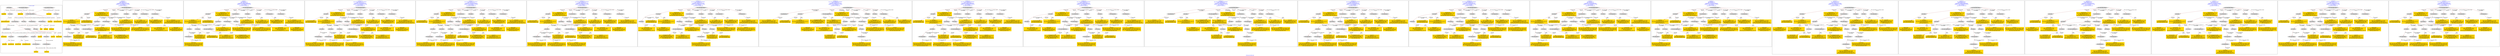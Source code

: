 digraph n0 {
fontcolor="blue"
remincross="true"
label="s04-ima-artworks.xml"
subgraph cluster_0 {
label="1-correct model"
n2[style="filled",color="white",fillcolor="lightgray",label="E12_Production1"];
n3[style="filled",color="white",fillcolor="lightgray",label="E21_Person1"];
n4[style="filled",color="white",fillcolor="lightgray",label="E55_Type1"];
n5[style="filled",color="white",fillcolor="lightgray",label="E52_Time-Span3"];
n6[style="filled",color="white",fillcolor="lightgray",label="E69_Death1"];
n7[style="filled",color="white",fillcolor="lightgray",label="E74_Group1"];
n8[style="filled",color="white",fillcolor="lightgray",label="E82_Actor_Appellation1"];
n9[style="filled",color="white",fillcolor="lightgray",label="E67_Birth1"];
n10[shape="plaintext",style="filled",fillcolor="gold",label="artistURI"];
n11[style="filled",color="white",fillcolor="lightgray",label="E22_Man-Made_Object1"];
n12[style="filled",color="white",fillcolor="lightgray",label="E35_Title1"];
n13[style="filled",color="white",fillcolor="lightgray",label="E8_Acquisition1"];
n14[style="filled",color="white",fillcolor="lightgray",label="E54_Dimension1"];
n15[shape="plaintext",style="filled",fillcolor="gold",label="sourceURL"];
n16[style="filled",color="white",fillcolor="lightgray",label="E33_Linguistic_Object1"];
n17[style="filled",color="white",fillcolor="lightgray",label="E55_Type2"];
n18[shape="plaintext",style="filled",fillcolor="gold",label="provenance"];
n19[style="filled",color="white",fillcolor="lightgray",label="E33_Linguistic_Object2"];
n20[style="filled",color="white",fillcolor="lightgray",label="E55_Type3"];
n21[shape="plaintext",style="filled",fillcolor="gold",label="galleryLabel"];
n22[shape="plaintext",style="filled",fillcolor="gold",label="title"];
n23[style="filled",color="white",fillcolor="lightgray",label="E38_Image1"];
n24[shape="plaintext",style="filled",fillcolor="gold",label="imageURL"];
n25[style="filled",color="white",fillcolor="lightgray",label="E52_Time-Span1"];
n26[shape="plaintext",style="filled",fillcolor="gold",label="birthDate"];
n27[style="filled",color="white",fillcolor="lightgray",label="E52_Time-Span2"];
n28[shape="plaintext",style="filled",fillcolor="gold",label="deathDate"];
n29[shape="plaintext",style="filled",fillcolor="gold",label="creationDate"];
n30[shape="plaintext",style="filled",fillcolor="gold",label="dimensions"];
n31[shape="plaintext",style="filled",fillcolor="gold",label="materialsURI"];
n32[shape="plaintext",style="filled",fillcolor="gold",label="materials"];
n33[shape="plaintext",style="filled",fillcolor="gold",label="provenanceTypeURI"];
n34[shape="plaintext",style="filled",fillcolor="gold",label="galleryLabelTypeURI"];
n35[shape="plaintext",style="filled",fillcolor="gold",label="nationalityURI"];
n36[shape="plaintext",style="filled",fillcolor="gold",label="nationality"];
n37[shape="plaintext",style="filled",fillcolor="gold",label="artistAppellationURI"];
n38[shape="plaintext",style="filled",fillcolor="gold",label="artistFirstLast"];
n39[shape="plaintext",style="filled",fillcolor="gold",label="creditLine"];
}
subgraph cluster_1 {
label="candidate 0\nlink coherence:1.0\nnode coherence:1.0\nconfidence:0.4909915321379398\nmapping score:0.5460167852224505\ncost:29.99985\n-precision:0.5-recall:0.41"
n41[style="filled",color="white",fillcolor="lightgray",label="E12_Production1"];
n42[style="filled",color="white",fillcolor="lightgray",label="E21_Person1"];
n43[style="filled",color="white",fillcolor="lightgray",label="E52_Time-Span2"];
n44[style="filled",color="white",fillcolor="lightgray",label="E55_Type1"];
n45[style="filled",color="white",fillcolor="lightgray",label="E67_Birth1"];
n46[style="filled",color="white",fillcolor="lightgray",label="E74_Group1"];
n47[style="filled",color="white",fillcolor="lightgray",label="E82_Actor_Appellation1"];
n48[style="filled",color="white",fillcolor="lightgray",label="E22_Man-Made_Object1"];
n49[style="filled",color="white",fillcolor="lightgray",label="E30_Right1"];
n50[style="filled",color="white",fillcolor="lightgray",label="E35_Title1"];
n51[style="filled",color="white",fillcolor="lightgray",label="E40_Legal_Body1"];
n52[style="filled",color="white",fillcolor="lightgray",label="E54_Dimension1"];
n53[style="filled",color="white",fillcolor="lightgray",label="E55_Type2"];
n54[style="filled",color="white",fillcolor="lightgray",label="E52_Time-Span1"];
n55[shape="plaintext",style="filled",fillcolor="gold",label="galleryLabelTypeURI\n[E55_Type,classLink,0.511]\n[E74_Group,classLink,0.489]"];
n56[shape="plaintext",style="filled",fillcolor="gold",label="provenance\n[E35_Title,label,0.397]\n[E30_Right,P3_has_note,0.369]\n[E82_Actor_Appellation,label,0.156]\n[E40_Legal_Body,label,0.078]"];
n57[shape="plaintext",style="filled",fillcolor="gold",label="materialsURI\n[E55_Type,classLink,0.762]\n[E74_Group,classLink,0.238]\n[E55_Type,label,0.0]\n[E29_Design_or_Procedure,P3_has_note,0.0]"];
n58[shape="plaintext",style="filled",fillcolor="gold",label="materials\n[E55_Type,label,0.5]\n[E29_Design_or_Procedure,P3_has_note,0.5]\n[E35_Title,label,0.0]\n[E55_Type,classLink,0.0]"];
n59[shape="plaintext",style="filled",fillcolor="gold",label="nationalityURI\n[E74_Group,classLink,0.792]\n[E74_Group,label,0.116]\n[E55_Type,classLink,0.089]\n[E35_Title,label,0.003]"];
n60[shape="plaintext",style="filled",fillcolor="gold",label="dimensions\n[E54_Dimension,P3_has_note,0.858]\n[E82_Actor_Appellation,label,0.091]\n[E52_Time-Span,P82b_end_of_the_end,0.03]\n[E52_Time-Span,P82_at_some_time_within,0.021]"];
n61[shape="plaintext",style="filled",fillcolor="gold",label="artistAppellationURI\n[E82_Actor_Appellation,classLink,0.901]\n[E21_Person,classLink,0.089]\n[E82_Actor_Appellation,label,0.006]\n[E35_Title,label,0.004]"];
n62[shape="plaintext",style="filled",fillcolor="gold",label="artistFirstLast\n[E82_Actor_Appellation,label,0.946]\n[E35_Title,label,0.05]\n[E30_Right,P3_has_note,0.005]\n[E22_Man-Made_Object,classLink,0.0]"];
n63[shape="plaintext",style="filled",fillcolor="gold",label="provenanceTypeURI\n[E55_Type,classLink,0.511]\n[E74_Group,classLink,0.489]"];
n64[shape="plaintext",style="filled",fillcolor="gold",label="artistURI\n[E21_Person,classLink,0.55]\n[E82_Actor_Appellation,classLink,0.393]\n[E82_Actor_Appellation,label,0.036]\n[E35_Title,label,0.021]"];
n65[shape="plaintext",style="filled",fillcolor="gold",label="sourceURL\n[E82_Actor_Appellation,label,0.375]\n[E40_Legal_Body,label,0.296]\n[E30_Right,P3_has_note,0.209]\n[E35_Title,label,0.12]"];
n66[shape="plaintext",style="filled",fillcolor="gold",label="galleryLabel\n[E35_Title,label,0.713]\n[E82_Actor_Appellation,label,0.205]\n[E30_Right,P3_has_note,0.056]\n[E55_Type,label,0.025]"];
n67[shape="plaintext",style="filled",fillcolor="gold",label="title\n[E35_Title,label,0.943]\n[E82_Actor_Appellation,label,0.053]\n[E30_Right,P3_has_note,0.003]\n[E21_Person,classLink,0.0]"];
n68[shape="plaintext",style="filled",fillcolor="gold",label="creationDate\n[E52_Time-Span,P82_at_some_time_within,0.382]\n[E52_Time-Span,P82b_end_of_the_end,0.302]\n[E52_Time-Span,P82a_begin_of_the_begin,0.268]\n[E52_Time-Span,label,0.048]"];
n69[shape="plaintext",style="filled",fillcolor="gold",label="imageURL\n[E82_Actor_Appellation,label,0.612]\n[E35_Title,label,0.376]\n[E54_Dimension,P3_has_note,0.012]\n[E22_Man-Made_Object,classLink,0.0]"];
n70[shape="plaintext",style="filled",fillcolor="gold",label="birthDate\n[E52_Time-Span,P82a_begin_of_the_begin,0.524]\n[E52_Time-Span,P82_at_some_time_within,0.387]\n[E52_Time-Span,P82b_end_of_the_end,0.055]\n[E52_Time-Span,label,0.035]"];
n71[shape="plaintext",style="filled",fillcolor="gold",label="deathDate\n[E52_Time-Span,P82b_end_of_the_end,0.51]\n[E52_Time-Span,P82_at_some_time_within,0.39]\n[E52_Time-Span,P82a_begin_of_the_begin,0.077]\n[E52_Time-Span,label,0.024]"];
}
subgraph cluster_2 {
label="candidate 1\nlink coherence:1.0\nnode coherence:1.0\nconfidence:0.49099152889082803\nmapping score:0.5460167841400799\ncost:29.99985\n-precision:0.53-recall:0.43"
n73[style="filled",color="white",fillcolor="lightgray",label="E12_Production1"];
n74[style="filled",color="white",fillcolor="lightgray",label="E21_Person1"];
n75[style="filled",color="white",fillcolor="lightgray",label="E52_Time-Span2"];
n76[style="filled",color="white",fillcolor="lightgray",label="E55_Type1"];
n77[style="filled",color="white",fillcolor="lightgray",label="E67_Birth1"];
n78[style="filled",color="white",fillcolor="lightgray",label="E74_Group1"];
n79[style="filled",color="white",fillcolor="lightgray",label="E82_Actor_Appellation1"];
n80[style="filled",color="white",fillcolor="lightgray",label="E22_Man-Made_Object1"];
n81[style="filled",color="white",fillcolor="lightgray",label="E30_Right1"];
n82[style="filled",color="white",fillcolor="lightgray",label="E35_Title1"];
n83[style="filled",color="white",fillcolor="lightgray",label="E40_Legal_Body1"];
n84[style="filled",color="white",fillcolor="lightgray",label="E54_Dimension1"];
n85[style="filled",color="white",fillcolor="lightgray",label="E55_Type2"];
n86[style="filled",color="white",fillcolor="lightgray",label="E52_Time-Span1"];
n87[shape="plaintext",style="filled",fillcolor="gold",label="provenanceTypeURI\n[E55_Type,classLink,0.511]\n[E74_Group,classLink,0.489]"];
n88[shape="plaintext",style="filled",fillcolor="gold",label="provenance\n[E35_Title,label,0.397]\n[E30_Right,P3_has_note,0.369]\n[E82_Actor_Appellation,label,0.156]\n[E40_Legal_Body,label,0.078]"];
n89[shape="plaintext",style="filled",fillcolor="gold",label="materialsURI\n[E55_Type,classLink,0.762]\n[E74_Group,classLink,0.238]\n[E55_Type,label,0.0]\n[E29_Design_or_Procedure,P3_has_note,0.0]"];
n90[shape="plaintext",style="filled",fillcolor="gold",label="materials\n[E55_Type,label,0.5]\n[E29_Design_or_Procedure,P3_has_note,0.5]\n[E35_Title,label,0.0]\n[E55_Type,classLink,0.0]"];
n91[shape="plaintext",style="filled",fillcolor="gold",label="nationalityURI\n[E74_Group,classLink,0.792]\n[E74_Group,label,0.116]\n[E55_Type,classLink,0.089]\n[E35_Title,label,0.003]"];
n92[shape="plaintext",style="filled",fillcolor="gold",label="dimensions\n[E54_Dimension,P3_has_note,0.858]\n[E82_Actor_Appellation,label,0.091]\n[E52_Time-Span,P82b_end_of_the_end,0.03]\n[E52_Time-Span,P82_at_some_time_within,0.021]"];
n93[shape="plaintext",style="filled",fillcolor="gold",label="artistAppellationURI\n[E82_Actor_Appellation,classLink,0.901]\n[E21_Person,classLink,0.089]\n[E82_Actor_Appellation,label,0.006]\n[E35_Title,label,0.004]"];
n94[shape="plaintext",style="filled",fillcolor="gold",label="artistFirstLast\n[E82_Actor_Appellation,label,0.946]\n[E35_Title,label,0.05]\n[E30_Right,P3_has_note,0.005]\n[E22_Man-Made_Object,classLink,0.0]"];
n95[shape="plaintext",style="filled",fillcolor="gold",label="galleryLabelTypeURI\n[E55_Type,classLink,0.511]\n[E74_Group,classLink,0.489]"];
n96[shape="plaintext",style="filled",fillcolor="gold",label="artistURI\n[E21_Person,classLink,0.55]\n[E82_Actor_Appellation,classLink,0.393]\n[E82_Actor_Appellation,label,0.036]\n[E35_Title,label,0.021]"];
n97[shape="plaintext",style="filled",fillcolor="gold",label="sourceURL\n[E82_Actor_Appellation,label,0.375]\n[E40_Legal_Body,label,0.296]\n[E30_Right,P3_has_note,0.209]\n[E35_Title,label,0.12]"];
n98[shape="plaintext",style="filled",fillcolor="gold",label="galleryLabel\n[E35_Title,label,0.713]\n[E82_Actor_Appellation,label,0.205]\n[E30_Right,P3_has_note,0.056]\n[E55_Type,label,0.025]"];
n99[shape="plaintext",style="filled",fillcolor="gold",label="title\n[E35_Title,label,0.943]\n[E82_Actor_Appellation,label,0.053]\n[E30_Right,P3_has_note,0.003]\n[E21_Person,classLink,0.0]"];
n100[shape="plaintext",style="filled",fillcolor="gold",label="creationDate\n[E52_Time-Span,P82_at_some_time_within,0.382]\n[E52_Time-Span,P82b_end_of_the_end,0.302]\n[E52_Time-Span,P82a_begin_of_the_begin,0.268]\n[E52_Time-Span,label,0.048]"];
n101[shape="plaintext",style="filled",fillcolor="gold",label="imageURL\n[E82_Actor_Appellation,label,0.612]\n[E35_Title,label,0.376]\n[E54_Dimension,P3_has_note,0.012]\n[E22_Man-Made_Object,classLink,0.0]"];
n102[shape="plaintext",style="filled",fillcolor="gold",label="birthDate\n[E52_Time-Span,P82a_begin_of_the_begin,0.524]\n[E52_Time-Span,P82_at_some_time_within,0.387]\n[E52_Time-Span,P82b_end_of_the_end,0.055]\n[E52_Time-Span,label,0.035]"];
n103[shape="plaintext",style="filled",fillcolor="gold",label="deathDate\n[E52_Time-Span,P82b_end_of_the_end,0.51]\n[E52_Time-Span,P82_at_some_time_within,0.39]\n[E52_Time-Span,P82a_begin_of_the_begin,0.077]\n[E52_Time-Span,label,0.024]"];
}
subgraph cluster_3 {
label="candidate 10\nlink coherence:0.967741935483871\nnode coherence:1.0\nconfidence:0.4792582439379607\nmapping score:0.5421056891557908\ncost:30.99984\n-precision:0.52-recall:0.43"
n105[style="filled",color="white",fillcolor="lightgray",label="E12_Production1"];
n106[style="filled",color="white",fillcolor="lightgray",label="E21_Person1"];
n107[style="filled",color="white",fillcolor="lightgray",label="E55_Type1"];
n108[style="filled",color="white",fillcolor="lightgray",label="E67_Birth1"];
n109[style="filled",color="white",fillcolor="lightgray",label="E69_Death1"];
n110[style="filled",color="white",fillcolor="lightgray",label="E74_Group1"];
n111[style="filled",color="white",fillcolor="lightgray",label="E82_Actor_Appellation1"];
n112[style="filled",color="white",fillcolor="lightgray",label="E22_Man-Made_Object1"];
n113[style="filled",color="white",fillcolor="lightgray",label="E30_Right1"];
n114[style="filled",color="white",fillcolor="lightgray",label="E35_Title1"];
n115[style="filled",color="white",fillcolor="lightgray",label="E40_Legal_Body1"];
n116[style="filled",color="white",fillcolor="lightgray",label="E54_Dimension1"];
n117[style="filled",color="white",fillcolor="lightgray",label="E55_Type2"];
n118[style="filled",color="white",fillcolor="lightgray",label="E52_Time-Span2"];
n119[style="filled",color="white",fillcolor="lightgray",label="E52_Time-Span3"];
n120[shape="plaintext",style="filled",fillcolor="gold",label="provenanceTypeURI\n[E55_Type,classLink,0.511]\n[E74_Group,classLink,0.489]"];
n121[shape="plaintext",style="filled",fillcolor="gold",label="provenance\n[E35_Title,label,0.397]\n[E30_Right,P3_has_note,0.369]\n[E82_Actor_Appellation,label,0.156]\n[E40_Legal_Body,label,0.078]"];
n122[shape="plaintext",style="filled",fillcolor="gold",label="deathDate\n[E52_Time-Span,P82b_end_of_the_end,0.51]\n[E52_Time-Span,P82_at_some_time_within,0.39]\n[E52_Time-Span,P82a_begin_of_the_begin,0.077]\n[E52_Time-Span,label,0.024]"];
n123[shape="plaintext",style="filled",fillcolor="gold",label="materialsURI\n[E55_Type,classLink,0.762]\n[E74_Group,classLink,0.238]\n[E55_Type,label,0.0]\n[E29_Design_or_Procedure,P3_has_note,0.0]"];
n124[shape="plaintext",style="filled",fillcolor="gold",label="materials\n[E55_Type,label,0.5]\n[E29_Design_or_Procedure,P3_has_note,0.5]\n[E35_Title,label,0.0]\n[E55_Type,classLink,0.0]"];
n125[shape="plaintext",style="filled",fillcolor="gold",label="nationalityURI\n[E74_Group,classLink,0.792]\n[E74_Group,label,0.116]\n[E55_Type,classLink,0.089]\n[E35_Title,label,0.003]"];
n126[shape="plaintext",style="filled",fillcolor="gold",label="dimensions\n[E54_Dimension,P3_has_note,0.858]\n[E82_Actor_Appellation,label,0.091]\n[E52_Time-Span,P82b_end_of_the_end,0.03]\n[E52_Time-Span,P82_at_some_time_within,0.021]"];
n127[shape="plaintext",style="filled",fillcolor="gold",label="artistAppellationURI\n[E82_Actor_Appellation,classLink,0.901]\n[E21_Person,classLink,0.089]\n[E82_Actor_Appellation,label,0.006]\n[E35_Title,label,0.004]"];
n128[shape="plaintext",style="filled",fillcolor="gold",label="artistFirstLast\n[E82_Actor_Appellation,label,0.946]\n[E35_Title,label,0.05]\n[E30_Right,P3_has_note,0.005]\n[E22_Man-Made_Object,classLink,0.0]"];
n129[shape="plaintext",style="filled",fillcolor="gold",label="galleryLabelTypeURI\n[E55_Type,classLink,0.511]\n[E74_Group,classLink,0.489]"];
n130[shape="plaintext",style="filled",fillcolor="gold",label="artistURI\n[E21_Person,classLink,0.55]\n[E82_Actor_Appellation,classLink,0.393]\n[E82_Actor_Appellation,label,0.036]\n[E35_Title,label,0.021]"];
n131[shape="plaintext",style="filled",fillcolor="gold",label="sourceURL\n[E82_Actor_Appellation,label,0.375]\n[E40_Legal_Body,label,0.296]\n[E30_Right,P3_has_note,0.209]\n[E35_Title,label,0.12]"];
n132[shape="plaintext",style="filled",fillcolor="gold",label="galleryLabel\n[E35_Title,label,0.713]\n[E82_Actor_Appellation,label,0.205]\n[E30_Right,P3_has_note,0.056]\n[E55_Type,label,0.025]"];
n133[shape="plaintext",style="filled",fillcolor="gold",label="title\n[E35_Title,label,0.943]\n[E82_Actor_Appellation,label,0.053]\n[E30_Right,P3_has_note,0.003]\n[E21_Person,classLink,0.0]"];
n134[shape="plaintext",style="filled",fillcolor="gold",label="imageURL\n[E82_Actor_Appellation,label,0.612]\n[E35_Title,label,0.376]\n[E54_Dimension,P3_has_note,0.012]\n[E22_Man-Made_Object,classLink,0.0]"];
n135[shape="plaintext",style="filled",fillcolor="gold",label="birthDate\n[E52_Time-Span,P82a_begin_of_the_begin,0.524]\n[E52_Time-Span,P82_at_some_time_within,0.387]\n[E52_Time-Span,P82b_end_of_the_end,0.055]\n[E52_Time-Span,label,0.035]"];
n136[shape="plaintext",style="filled",fillcolor="gold",label="creationDate\n[E52_Time-Span,P82_at_some_time_within,0.382]\n[E52_Time-Span,P82b_end_of_the_end,0.302]\n[E52_Time-Span,P82a_begin_of_the_begin,0.268]\n[E52_Time-Span,label,0.048]"];
}
subgraph cluster_4 {
label="candidate 11\nlink coherence:0.967741935483871\nnode coherence:1.0\nconfidence:0.47624944212488185\nmapping score:0.5411027552180978\ncost:30.99984\n-precision:0.52-recall:0.43"
n138[style="filled",color="white",fillcolor="lightgray",label="E12_Production1"];
n139[style="filled",color="white",fillcolor="lightgray",label="E21_Person1"];
n140[style="filled",color="white",fillcolor="lightgray",label="E55_Type1"];
n141[style="filled",color="white",fillcolor="lightgray",label="E67_Birth1"];
n142[style="filled",color="white",fillcolor="lightgray",label="E69_Death1"];
n143[style="filled",color="white",fillcolor="lightgray",label="E74_Group1"];
n144[style="filled",color="white",fillcolor="lightgray",label="E82_Actor_Appellation1"];
n145[style="filled",color="white",fillcolor="lightgray",label="E22_Man-Made_Object1"];
n146[style="filled",color="white",fillcolor="lightgray",label="E30_Right1"];
n147[style="filled",color="white",fillcolor="lightgray",label="E35_Title1"];
n148[style="filled",color="white",fillcolor="lightgray",label="E40_Legal_Body1"];
n149[style="filled",color="white",fillcolor="lightgray",label="E54_Dimension1"];
n150[style="filled",color="white",fillcolor="lightgray",label="E55_Type2"];
n151[style="filled",color="white",fillcolor="lightgray",label="E52_Time-Span2"];
n152[style="filled",color="white",fillcolor="lightgray",label="E52_Time-Span3"];
n153[shape="plaintext",style="filled",fillcolor="gold",label="provenanceTypeURI\n[E55_Type,classLink,0.511]\n[E74_Group,classLink,0.489]"];
n154[shape="plaintext",style="filled",fillcolor="gold",label="provenance\n[E35_Title,label,0.397]\n[E30_Right,P3_has_note,0.369]\n[E82_Actor_Appellation,label,0.156]\n[E40_Legal_Body,label,0.078]"];
n155[shape="plaintext",style="filled",fillcolor="gold",label="birthDate\n[E52_Time-Span,P82a_begin_of_the_begin,0.524]\n[E52_Time-Span,P82_at_some_time_within,0.387]\n[E52_Time-Span,P82b_end_of_the_end,0.055]\n[E52_Time-Span,label,0.035]"];
n156[shape="plaintext",style="filled",fillcolor="gold",label="materialsURI\n[E55_Type,classLink,0.762]\n[E74_Group,classLink,0.238]\n[E55_Type,label,0.0]\n[E29_Design_or_Procedure,P3_has_note,0.0]"];
n157[shape="plaintext",style="filled",fillcolor="gold",label="materials\n[E55_Type,label,0.5]\n[E29_Design_or_Procedure,P3_has_note,0.5]\n[E35_Title,label,0.0]\n[E55_Type,classLink,0.0]"];
n158[shape="plaintext",style="filled",fillcolor="gold",label="nationalityURI\n[E74_Group,classLink,0.792]\n[E74_Group,label,0.116]\n[E55_Type,classLink,0.089]\n[E35_Title,label,0.003]"];
n159[shape="plaintext",style="filled",fillcolor="gold",label="dimensions\n[E54_Dimension,P3_has_note,0.858]\n[E82_Actor_Appellation,label,0.091]\n[E52_Time-Span,P82b_end_of_the_end,0.03]\n[E52_Time-Span,P82_at_some_time_within,0.021]"];
n160[shape="plaintext",style="filled",fillcolor="gold",label="artistAppellationURI\n[E82_Actor_Appellation,classLink,0.901]\n[E21_Person,classLink,0.089]\n[E82_Actor_Appellation,label,0.006]\n[E35_Title,label,0.004]"];
n161[shape="plaintext",style="filled",fillcolor="gold",label="artistFirstLast\n[E82_Actor_Appellation,label,0.946]\n[E35_Title,label,0.05]\n[E30_Right,P3_has_note,0.005]\n[E22_Man-Made_Object,classLink,0.0]"];
n162[shape="plaintext",style="filled",fillcolor="gold",label="galleryLabelTypeURI\n[E55_Type,classLink,0.511]\n[E74_Group,classLink,0.489]"];
n163[shape="plaintext",style="filled",fillcolor="gold",label="artistURI\n[E21_Person,classLink,0.55]\n[E82_Actor_Appellation,classLink,0.393]\n[E82_Actor_Appellation,label,0.036]\n[E35_Title,label,0.021]"];
n164[shape="plaintext",style="filled",fillcolor="gold",label="sourceURL\n[E82_Actor_Appellation,label,0.375]\n[E40_Legal_Body,label,0.296]\n[E30_Right,P3_has_note,0.209]\n[E35_Title,label,0.12]"];
n165[shape="plaintext",style="filled",fillcolor="gold",label="galleryLabel\n[E35_Title,label,0.713]\n[E82_Actor_Appellation,label,0.205]\n[E30_Right,P3_has_note,0.056]\n[E55_Type,label,0.025]"];
n166[shape="plaintext",style="filled",fillcolor="gold",label="title\n[E35_Title,label,0.943]\n[E82_Actor_Appellation,label,0.053]\n[E30_Right,P3_has_note,0.003]\n[E21_Person,classLink,0.0]"];
n167[shape="plaintext",style="filled",fillcolor="gold",label="imageURL\n[E82_Actor_Appellation,label,0.612]\n[E35_Title,label,0.376]\n[E54_Dimension,P3_has_note,0.012]\n[E22_Man-Made_Object,classLink,0.0]"];
n168[shape="plaintext",style="filled",fillcolor="gold",label="creationDate\n[E52_Time-Span,P82_at_some_time_within,0.382]\n[E52_Time-Span,P82b_end_of_the_end,0.302]\n[E52_Time-Span,P82a_begin_of_the_begin,0.268]\n[E52_Time-Span,label,0.048]"];
n169[shape="plaintext",style="filled",fillcolor="gold",label="deathDate\n[E52_Time-Span,P82b_end_of_the_end,0.51]\n[E52_Time-Span,P82_at_some_time_within,0.39]\n[E52_Time-Span,P82a_begin_of_the_begin,0.077]\n[E52_Time-Span,label,0.024]"];
}
subgraph cluster_5 {
label="candidate 12\nlink coherence:0.9666666666666667\nnode coherence:1.0\nconfidence:0.4909915321379398\nmapping score:0.5460167852224505\ncost:29.99986\n-precision:0.5-recall:0.41"
n171[style="filled",color="white",fillcolor="lightgray",label="E12_Production1"];
n172[style="filled",color="white",fillcolor="lightgray",label="E21_Person1"];
n173[style="filled",color="white",fillcolor="lightgray",label="E55_Type1"];
n174[style="filled",color="white",fillcolor="lightgray",label="E67_Birth1"];
n175[style="filled",color="white",fillcolor="lightgray",label="E74_Group1"];
n176[style="filled",color="white",fillcolor="lightgray",label="E82_Actor_Appellation1"];
n177[style="filled",color="white",fillcolor="lightgray",label="E22_Man-Made_Object1"];
n178[style="filled",color="white",fillcolor="lightgray",label="E30_Right1"];
n179[style="filled",color="white",fillcolor="lightgray",label="E35_Title1"];
n180[style="filled",color="white",fillcolor="lightgray",label="E40_Legal_Body1"];
n181[style="filled",color="white",fillcolor="lightgray",label="E54_Dimension1"];
n182[style="filled",color="white",fillcolor="lightgray",label="E55_Type2"];
n183[style="filled",color="white",fillcolor="lightgray",label="E52_Time-Span1"];
n184[style="filled",color="white",fillcolor="lightgray",label="E52_Time-Span2"];
n185[shape="plaintext",style="filled",fillcolor="gold",label="galleryLabelTypeURI\n[E55_Type,classLink,0.511]\n[E74_Group,classLink,0.489]"];
n186[shape="plaintext",style="filled",fillcolor="gold",label="provenance\n[E35_Title,label,0.397]\n[E30_Right,P3_has_note,0.369]\n[E82_Actor_Appellation,label,0.156]\n[E40_Legal_Body,label,0.078]"];
n187[shape="plaintext",style="filled",fillcolor="gold",label="materialsURI\n[E55_Type,classLink,0.762]\n[E74_Group,classLink,0.238]\n[E55_Type,label,0.0]\n[E29_Design_or_Procedure,P3_has_note,0.0]"];
n188[shape="plaintext",style="filled",fillcolor="gold",label="materials\n[E55_Type,label,0.5]\n[E29_Design_or_Procedure,P3_has_note,0.5]\n[E35_Title,label,0.0]\n[E55_Type,classLink,0.0]"];
n189[shape="plaintext",style="filled",fillcolor="gold",label="nationalityURI\n[E74_Group,classLink,0.792]\n[E74_Group,label,0.116]\n[E55_Type,classLink,0.089]\n[E35_Title,label,0.003]"];
n190[shape="plaintext",style="filled",fillcolor="gold",label="dimensions\n[E54_Dimension,P3_has_note,0.858]\n[E82_Actor_Appellation,label,0.091]\n[E52_Time-Span,P82b_end_of_the_end,0.03]\n[E52_Time-Span,P82_at_some_time_within,0.021]"];
n191[shape="plaintext",style="filled",fillcolor="gold",label="artistAppellationURI\n[E82_Actor_Appellation,classLink,0.901]\n[E21_Person,classLink,0.089]\n[E82_Actor_Appellation,label,0.006]\n[E35_Title,label,0.004]"];
n192[shape="plaintext",style="filled",fillcolor="gold",label="artistFirstLast\n[E82_Actor_Appellation,label,0.946]\n[E35_Title,label,0.05]\n[E30_Right,P3_has_note,0.005]\n[E22_Man-Made_Object,classLink,0.0]"];
n193[shape="plaintext",style="filled",fillcolor="gold",label="provenanceTypeURI\n[E55_Type,classLink,0.511]\n[E74_Group,classLink,0.489]"];
n194[shape="plaintext",style="filled",fillcolor="gold",label="artistURI\n[E21_Person,classLink,0.55]\n[E82_Actor_Appellation,classLink,0.393]\n[E82_Actor_Appellation,label,0.036]\n[E35_Title,label,0.021]"];
n195[shape="plaintext",style="filled",fillcolor="gold",label="sourceURL\n[E82_Actor_Appellation,label,0.375]\n[E40_Legal_Body,label,0.296]\n[E30_Right,P3_has_note,0.209]\n[E35_Title,label,0.12]"];
n196[shape="plaintext",style="filled",fillcolor="gold",label="galleryLabel\n[E35_Title,label,0.713]\n[E82_Actor_Appellation,label,0.205]\n[E30_Right,P3_has_note,0.056]\n[E55_Type,label,0.025]"];
n197[shape="plaintext",style="filled",fillcolor="gold",label="title\n[E35_Title,label,0.943]\n[E82_Actor_Appellation,label,0.053]\n[E30_Right,P3_has_note,0.003]\n[E21_Person,classLink,0.0]"];
n198[shape="plaintext",style="filled",fillcolor="gold",label="creationDate\n[E52_Time-Span,P82_at_some_time_within,0.382]\n[E52_Time-Span,P82b_end_of_the_end,0.302]\n[E52_Time-Span,P82a_begin_of_the_begin,0.268]\n[E52_Time-Span,label,0.048]"];
n199[shape="plaintext",style="filled",fillcolor="gold",label="imageURL\n[E82_Actor_Appellation,label,0.612]\n[E35_Title,label,0.376]\n[E54_Dimension,P3_has_note,0.012]\n[E22_Man-Made_Object,classLink,0.0]"];
n200[shape="plaintext",style="filled",fillcolor="gold",label="birthDate\n[E52_Time-Span,P82a_begin_of_the_begin,0.524]\n[E52_Time-Span,P82_at_some_time_within,0.387]\n[E52_Time-Span,P82b_end_of_the_end,0.055]\n[E52_Time-Span,label,0.035]"];
n201[shape="plaintext",style="filled",fillcolor="gold",label="deathDate\n[E52_Time-Span,P82b_end_of_the_end,0.51]\n[E52_Time-Span,P82_at_some_time_within,0.39]\n[E52_Time-Span,P82a_begin_of_the_begin,0.077]\n[E52_Time-Span,label,0.024]"];
}
subgraph cluster_6 {
label="candidate 13\nlink coherence:0.9666666666666667\nnode coherence:1.0\nconfidence:0.4909915321379398\nmapping score:0.5460167852224505\ncost:128.99986\n-precision:0.47-recall:0.38"
n203[style="filled",color="white",fillcolor="lightgray",label="E12_Production1"];
n204[style="filled",color="white",fillcolor="lightgray",label="E21_Person1"];
n205[style="filled",color="white",fillcolor="lightgray",label="E52_Time-Span2"];
n206[style="filled",color="white",fillcolor="lightgray",label="E67_Birth1"];
n207[style="filled",color="white",fillcolor="lightgray",label="E74_Group1"];
n208[style="filled",color="white",fillcolor="lightgray",label="E82_Actor_Appellation1"];
n209[style="filled",color="white",fillcolor="lightgray",label="E22_Man-Made_Object1"];
n210[style="filled",color="white",fillcolor="lightgray",label="E30_Right1"];
n211[style="filled",color="white",fillcolor="lightgray",label="E35_Title1"];
n212[style="filled",color="white",fillcolor="lightgray",label="E40_Legal_Body1"];
n213[style="filled",color="white",fillcolor="lightgray",label="E54_Dimension1"];
n214[style="filled",color="white",fillcolor="lightgray",label="E55_Type2"];
n215[style="filled",color="white",fillcolor="lightgray",label="E52_Time-Span1"];
n216[style="filled",color="white",fillcolor="lightgray",label="E55_Type1"];
n217[shape="plaintext",style="filled",fillcolor="gold",label="galleryLabelTypeURI\n[E55_Type,classLink,0.511]\n[E74_Group,classLink,0.489]"];
n218[shape="plaintext",style="filled",fillcolor="gold",label="provenance\n[E35_Title,label,0.397]\n[E30_Right,P3_has_note,0.369]\n[E82_Actor_Appellation,label,0.156]\n[E40_Legal_Body,label,0.078]"];
n219[shape="plaintext",style="filled",fillcolor="gold",label="materialsURI\n[E55_Type,classLink,0.762]\n[E74_Group,classLink,0.238]\n[E55_Type,label,0.0]\n[E29_Design_or_Procedure,P3_has_note,0.0]"];
n220[shape="plaintext",style="filled",fillcolor="gold",label="materials\n[E55_Type,label,0.5]\n[E29_Design_or_Procedure,P3_has_note,0.5]\n[E35_Title,label,0.0]\n[E55_Type,classLink,0.0]"];
n221[shape="plaintext",style="filled",fillcolor="gold",label="nationalityURI\n[E74_Group,classLink,0.792]\n[E74_Group,label,0.116]\n[E55_Type,classLink,0.089]\n[E35_Title,label,0.003]"];
n222[shape="plaintext",style="filled",fillcolor="gold",label="dimensions\n[E54_Dimension,P3_has_note,0.858]\n[E82_Actor_Appellation,label,0.091]\n[E52_Time-Span,P82b_end_of_the_end,0.03]\n[E52_Time-Span,P82_at_some_time_within,0.021]"];
n223[shape="plaintext",style="filled",fillcolor="gold",label="artistAppellationURI\n[E82_Actor_Appellation,classLink,0.901]\n[E21_Person,classLink,0.089]\n[E82_Actor_Appellation,label,0.006]\n[E35_Title,label,0.004]"];
n224[shape="plaintext",style="filled",fillcolor="gold",label="artistFirstLast\n[E82_Actor_Appellation,label,0.946]\n[E35_Title,label,0.05]\n[E30_Right,P3_has_note,0.005]\n[E22_Man-Made_Object,classLink,0.0]"];
n225[shape="plaintext",style="filled",fillcolor="gold",label="provenanceTypeURI\n[E55_Type,classLink,0.511]\n[E74_Group,classLink,0.489]"];
n226[shape="plaintext",style="filled",fillcolor="gold",label="artistURI\n[E21_Person,classLink,0.55]\n[E82_Actor_Appellation,classLink,0.393]\n[E82_Actor_Appellation,label,0.036]\n[E35_Title,label,0.021]"];
n227[shape="plaintext",style="filled",fillcolor="gold",label="sourceURL\n[E82_Actor_Appellation,label,0.375]\n[E40_Legal_Body,label,0.296]\n[E30_Right,P3_has_note,0.209]\n[E35_Title,label,0.12]"];
n228[shape="plaintext",style="filled",fillcolor="gold",label="galleryLabel\n[E35_Title,label,0.713]\n[E82_Actor_Appellation,label,0.205]\n[E30_Right,P3_has_note,0.056]\n[E55_Type,label,0.025]"];
n229[shape="plaintext",style="filled",fillcolor="gold",label="title\n[E35_Title,label,0.943]\n[E82_Actor_Appellation,label,0.053]\n[E30_Right,P3_has_note,0.003]\n[E21_Person,classLink,0.0]"];
n230[shape="plaintext",style="filled",fillcolor="gold",label="creationDate\n[E52_Time-Span,P82_at_some_time_within,0.382]\n[E52_Time-Span,P82b_end_of_the_end,0.302]\n[E52_Time-Span,P82a_begin_of_the_begin,0.268]\n[E52_Time-Span,label,0.048]"];
n231[shape="plaintext",style="filled",fillcolor="gold",label="imageURL\n[E82_Actor_Appellation,label,0.612]\n[E35_Title,label,0.376]\n[E54_Dimension,P3_has_note,0.012]\n[E22_Man-Made_Object,classLink,0.0]"];
n232[shape="plaintext",style="filled",fillcolor="gold",label="birthDate\n[E52_Time-Span,P82a_begin_of_the_begin,0.524]\n[E52_Time-Span,P82_at_some_time_within,0.387]\n[E52_Time-Span,P82b_end_of_the_end,0.055]\n[E52_Time-Span,label,0.035]"];
n233[shape="plaintext",style="filled",fillcolor="gold",label="deathDate\n[E52_Time-Span,P82b_end_of_the_end,0.51]\n[E52_Time-Span,P82_at_some_time_within,0.39]\n[E52_Time-Span,P82a_begin_of_the_begin,0.077]\n[E52_Time-Span,label,0.024]"];
}
subgraph cluster_7 {
label="candidate 14\nlink coherence:0.9666666666666667\nnode coherence:1.0\nconfidence:0.4909915321379398\nmapping score:0.5460167852224505\ncost:129.009872\n-precision:0.47-recall:0.38"
n235[style="filled",color="white",fillcolor="lightgray",label="E12_Production1"];
n236[style="filled",color="white",fillcolor="lightgray",label="E21_Person1"];
n237[style="filled",color="white",fillcolor="lightgray",label="E52_Time-Span2"];
n238[style="filled",color="white",fillcolor="lightgray",label="E55_Type1"];
n239[style="filled",color="white",fillcolor="lightgray",label="E67_Birth1"];
n240[style="filled",color="white",fillcolor="lightgray",label="E74_Group1"];
n241[style="filled",color="white",fillcolor="lightgray",label="E22_Man-Made_Object1"];
n242[style="filled",color="white",fillcolor="lightgray",label="E30_Right1"];
n243[style="filled",color="white",fillcolor="lightgray",label="E35_Title1"];
n244[style="filled",color="white",fillcolor="lightgray",label="E40_Legal_Body1"];
n245[style="filled",color="white",fillcolor="lightgray",label="E54_Dimension1"];
n246[style="filled",color="white",fillcolor="lightgray",label="E55_Type2"];
n247[style="filled",color="white",fillcolor="lightgray",label="E52_Time-Span1"];
n248[style="filled",color="white",fillcolor="lightgray",label="E82_Actor_Appellation1"];
n249[shape="plaintext",style="filled",fillcolor="gold",label="galleryLabelTypeURI\n[E55_Type,classLink,0.511]\n[E74_Group,classLink,0.489]"];
n250[shape="plaintext",style="filled",fillcolor="gold",label="provenance\n[E35_Title,label,0.397]\n[E30_Right,P3_has_note,0.369]\n[E82_Actor_Appellation,label,0.156]\n[E40_Legal_Body,label,0.078]"];
n251[shape="plaintext",style="filled",fillcolor="gold",label="materialsURI\n[E55_Type,classLink,0.762]\n[E74_Group,classLink,0.238]\n[E55_Type,label,0.0]\n[E29_Design_or_Procedure,P3_has_note,0.0]"];
n252[shape="plaintext",style="filled",fillcolor="gold",label="materials\n[E55_Type,label,0.5]\n[E29_Design_or_Procedure,P3_has_note,0.5]\n[E35_Title,label,0.0]\n[E55_Type,classLink,0.0]"];
n253[shape="plaintext",style="filled",fillcolor="gold",label="nationalityURI\n[E74_Group,classLink,0.792]\n[E74_Group,label,0.116]\n[E55_Type,classLink,0.089]\n[E35_Title,label,0.003]"];
n254[shape="plaintext",style="filled",fillcolor="gold",label="dimensions\n[E54_Dimension,P3_has_note,0.858]\n[E82_Actor_Appellation,label,0.091]\n[E52_Time-Span,P82b_end_of_the_end,0.03]\n[E52_Time-Span,P82_at_some_time_within,0.021]"];
n255[shape="plaintext",style="filled",fillcolor="gold",label="artistAppellationURI\n[E82_Actor_Appellation,classLink,0.901]\n[E21_Person,classLink,0.089]\n[E82_Actor_Appellation,label,0.006]\n[E35_Title,label,0.004]"];
n256[shape="plaintext",style="filled",fillcolor="gold",label="artistFirstLast\n[E82_Actor_Appellation,label,0.946]\n[E35_Title,label,0.05]\n[E30_Right,P3_has_note,0.005]\n[E22_Man-Made_Object,classLink,0.0]"];
n257[shape="plaintext",style="filled",fillcolor="gold",label="provenanceTypeURI\n[E55_Type,classLink,0.511]\n[E74_Group,classLink,0.489]"];
n258[shape="plaintext",style="filled",fillcolor="gold",label="artistURI\n[E21_Person,classLink,0.55]\n[E82_Actor_Appellation,classLink,0.393]\n[E82_Actor_Appellation,label,0.036]\n[E35_Title,label,0.021]"];
n259[shape="plaintext",style="filled",fillcolor="gold",label="sourceURL\n[E82_Actor_Appellation,label,0.375]\n[E40_Legal_Body,label,0.296]\n[E30_Right,P3_has_note,0.209]\n[E35_Title,label,0.12]"];
n260[shape="plaintext",style="filled",fillcolor="gold",label="galleryLabel\n[E35_Title,label,0.713]\n[E82_Actor_Appellation,label,0.205]\n[E30_Right,P3_has_note,0.056]\n[E55_Type,label,0.025]"];
n261[shape="plaintext",style="filled",fillcolor="gold",label="title\n[E35_Title,label,0.943]\n[E82_Actor_Appellation,label,0.053]\n[E30_Right,P3_has_note,0.003]\n[E21_Person,classLink,0.0]"];
n262[shape="plaintext",style="filled",fillcolor="gold",label="creationDate\n[E52_Time-Span,P82_at_some_time_within,0.382]\n[E52_Time-Span,P82b_end_of_the_end,0.302]\n[E52_Time-Span,P82a_begin_of_the_begin,0.268]\n[E52_Time-Span,label,0.048]"];
n263[shape="plaintext",style="filled",fillcolor="gold",label="imageURL\n[E82_Actor_Appellation,label,0.612]\n[E35_Title,label,0.376]\n[E54_Dimension,P3_has_note,0.012]\n[E22_Man-Made_Object,classLink,0.0]"];
n264[shape="plaintext",style="filled",fillcolor="gold",label="birthDate\n[E52_Time-Span,P82a_begin_of_the_begin,0.524]\n[E52_Time-Span,P82_at_some_time_within,0.387]\n[E52_Time-Span,P82b_end_of_the_end,0.055]\n[E52_Time-Span,label,0.035]"];
n265[shape="plaintext",style="filled",fillcolor="gold",label="deathDate\n[E52_Time-Span,P82b_end_of_the_end,0.51]\n[E52_Time-Span,P82_at_some_time_within,0.39]\n[E52_Time-Span,P82a_begin_of_the_begin,0.077]\n[E52_Time-Span,label,0.024]"];
}
subgraph cluster_8 {
label="candidate 15\nlink coherence:0.9666666666666667\nnode coherence:1.0\nconfidence:0.49099152889082803\nmapping score:0.5460167841400799\ncost:29.99986\n-precision:0.53-recall:0.43"
n267[style="filled",color="white",fillcolor="lightgray",label="E12_Production1"];
n268[style="filled",color="white",fillcolor="lightgray",label="E21_Person1"];
n269[style="filled",color="white",fillcolor="lightgray",label="E55_Type1"];
n270[style="filled",color="white",fillcolor="lightgray",label="E67_Birth1"];
n271[style="filled",color="white",fillcolor="lightgray",label="E74_Group1"];
n272[style="filled",color="white",fillcolor="lightgray",label="E82_Actor_Appellation1"];
n273[style="filled",color="white",fillcolor="lightgray",label="E22_Man-Made_Object1"];
n274[style="filled",color="white",fillcolor="lightgray",label="E30_Right1"];
n275[style="filled",color="white",fillcolor="lightgray",label="E35_Title1"];
n276[style="filled",color="white",fillcolor="lightgray",label="E40_Legal_Body1"];
n277[style="filled",color="white",fillcolor="lightgray",label="E54_Dimension1"];
n278[style="filled",color="white",fillcolor="lightgray",label="E55_Type2"];
n279[style="filled",color="white",fillcolor="lightgray",label="E52_Time-Span1"];
n280[style="filled",color="white",fillcolor="lightgray",label="E52_Time-Span2"];
n281[shape="plaintext",style="filled",fillcolor="gold",label="provenanceTypeURI\n[E55_Type,classLink,0.511]\n[E74_Group,classLink,0.489]"];
n282[shape="plaintext",style="filled",fillcolor="gold",label="provenance\n[E35_Title,label,0.397]\n[E30_Right,P3_has_note,0.369]\n[E82_Actor_Appellation,label,0.156]\n[E40_Legal_Body,label,0.078]"];
n283[shape="plaintext",style="filled",fillcolor="gold",label="materialsURI\n[E55_Type,classLink,0.762]\n[E74_Group,classLink,0.238]\n[E55_Type,label,0.0]\n[E29_Design_or_Procedure,P3_has_note,0.0]"];
n284[shape="plaintext",style="filled",fillcolor="gold",label="materials\n[E55_Type,label,0.5]\n[E29_Design_or_Procedure,P3_has_note,0.5]\n[E35_Title,label,0.0]\n[E55_Type,classLink,0.0]"];
n285[shape="plaintext",style="filled",fillcolor="gold",label="nationalityURI\n[E74_Group,classLink,0.792]\n[E74_Group,label,0.116]\n[E55_Type,classLink,0.089]\n[E35_Title,label,0.003]"];
n286[shape="plaintext",style="filled",fillcolor="gold",label="dimensions\n[E54_Dimension,P3_has_note,0.858]\n[E82_Actor_Appellation,label,0.091]\n[E52_Time-Span,P82b_end_of_the_end,0.03]\n[E52_Time-Span,P82_at_some_time_within,0.021]"];
n287[shape="plaintext",style="filled",fillcolor="gold",label="artistAppellationURI\n[E82_Actor_Appellation,classLink,0.901]\n[E21_Person,classLink,0.089]\n[E82_Actor_Appellation,label,0.006]\n[E35_Title,label,0.004]"];
n288[shape="plaintext",style="filled",fillcolor="gold",label="artistFirstLast\n[E82_Actor_Appellation,label,0.946]\n[E35_Title,label,0.05]\n[E30_Right,P3_has_note,0.005]\n[E22_Man-Made_Object,classLink,0.0]"];
n289[shape="plaintext",style="filled",fillcolor="gold",label="galleryLabelTypeURI\n[E55_Type,classLink,0.511]\n[E74_Group,classLink,0.489]"];
n290[shape="plaintext",style="filled",fillcolor="gold",label="artistURI\n[E21_Person,classLink,0.55]\n[E82_Actor_Appellation,classLink,0.393]\n[E82_Actor_Appellation,label,0.036]\n[E35_Title,label,0.021]"];
n291[shape="plaintext",style="filled",fillcolor="gold",label="sourceURL\n[E82_Actor_Appellation,label,0.375]\n[E40_Legal_Body,label,0.296]\n[E30_Right,P3_has_note,0.209]\n[E35_Title,label,0.12]"];
n292[shape="plaintext",style="filled",fillcolor="gold",label="galleryLabel\n[E35_Title,label,0.713]\n[E82_Actor_Appellation,label,0.205]\n[E30_Right,P3_has_note,0.056]\n[E55_Type,label,0.025]"];
n293[shape="plaintext",style="filled",fillcolor="gold",label="title\n[E35_Title,label,0.943]\n[E82_Actor_Appellation,label,0.053]\n[E30_Right,P3_has_note,0.003]\n[E21_Person,classLink,0.0]"];
n294[shape="plaintext",style="filled",fillcolor="gold",label="creationDate\n[E52_Time-Span,P82_at_some_time_within,0.382]\n[E52_Time-Span,P82b_end_of_the_end,0.302]\n[E52_Time-Span,P82a_begin_of_the_begin,0.268]\n[E52_Time-Span,label,0.048]"];
n295[shape="plaintext",style="filled",fillcolor="gold",label="imageURL\n[E82_Actor_Appellation,label,0.612]\n[E35_Title,label,0.376]\n[E54_Dimension,P3_has_note,0.012]\n[E22_Man-Made_Object,classLink,0.0]"];
n296[shape="plaintext",style="filled",fillcolor="gold",label="birthDate\n[E52_Time-Span,P82a_begin_of_the_begin,0.524]\n[E52_Time-Span,P82_at_some_time_within,0.387]\n[E52_Time-Span,P82b_end_of_the_end,0.055]\n[E52_Time-Span,label,0.035]"];
n297[shape="plaintext",style="filled",fillcolor="gold",label="deathDate\n[E52_Time-Span,P82b_end_of_the_end,0.51]\n[E52_Time-Span,P82_at_some_time_within,0.39]\n[E52_Time-Span,P82a_begin_of_the_begin,0.077]\n[E52_Time-Span,label,0.024]"];
}
subgraph cluster_9 {
label="candidate 16\nlink coherence:0.9666666666666667\nnode coherence:1.0\nconfidence:0.49099152889082803\nmapping score:0.5460167841400799\ncost:128.99986\n-precision:0.5-recall:0.41"
n299[style="filled",color="white",fillcolor="lightgray",label="E12_Production1"];
n300[style="filled",color="white",fillcolor="lightgray",label="E21_Person1"];
n301[style="filled",color="white",fillcolor="lightgray",label="E52_Time-Span2"];
n302[style="filled",color="white",fillcolor="lightgray",label="E67_Birth1"];
n303[style="filled",color="white",fillcolor="lightgray",label="E74_Group1"];
n304[style="filled",color="white",fillcolor="lightgray",label="E82_Actor_Appellation1"];
n305[style="filled",color="white",fillcolor="lightgray",label="E22_Man-Made_Object1"];
n306[style="filled",color="white",fillcolor="lightgray",label="E30_Right1"];
n307[style="filled",color="white",fillcolor="lightgray",label="E35_Title1"];
n308[style="filled",color="white",fillcolor="lightgray",label="E40_Legal_Body1"];
n309[style="filled",color="white",fillcolor="lightgray",label="E54_Dimension1"];
n310[style="filled",color="white",fillcolor="lightgray",label="E55_Type2"];
n311[style="filled",color="white",fillcolor="lightgray",label="E52_Time-Span1"];
n312[style="filled",color="white",fillcolor="lightgray",label="E55_Type1"];
n313[shape="plaintext",style="filled",fillcolor="gold",label="provenanceTypeURI\n[E55_Type,classLink,0.511]\n[E74_Group,classLink,0.489]"];
n314[shape="plaintext",style="filled",fillcolor="gold",label="provenance\n[E35_Title,label,0.397]\n[E30_Right,P3_has_note,0.369]\n[E82_Actor_Appellation,label,0.156]\n[E40_Legal_Body,label,0.078]"];
n315[shape="plaintext",style="filled",fillcolor="gold",label="materialsURI\n[E55_Type,classLink,0.762]\n[E74_Group,classLink,0.238]\n[E55_Type,label,0.0]\n[E29_Design_or_Procedure,P3_has_note,0.0]"];
n316[shape="plaintext",style="filled",fillcolor="gold",label="materials\n[E55_Type,label,0.5]\n[E29_Design_or_Procedure,P3_has_note,0.5]\n[E35_Title,label,0.0]\n[E55_Type,classLink,0.0]"];
n317[shape="plaintext",style="filled",fillcolor="gold",label="nationalityURI\n[E74_Group,classLink,0.792]\n[E74_Group,label,0.116]\n[E55_Type,classLink,0.089]\n[E35_Title,label,0.003]"];
n318[shape="plaintext",style="filled",fillcolor="gold",label="dimensions\n[E54_Dimension,P3_has_note,0.858]\n[E82_Actor_Appellation,label,0.091]\n[E52_Time-Span,P82b_end_of_the_end,0.03]\n[E52_Time-Span,P82_at_some_time_within,0.021]"];
n319[shape="plaintext",style="filled",fillcolor="gold",label="artistAppellationURI\n[E82_Actor_Appellation,classLink,0.901]\n[E21_Person,classLink,0.089]\n[E82_Actor_Appellation,label,0.006]\n[E35_Title,label,0.004]"];
n320[shape="plaintext",style="filled",fillcolor="gold",label="artistFirstLast\n[E82_Actor_Appellation,label,0.946]\n[E35_Title,label,0.05]\n[E30_Right,P3_has_note,0.005]\n[E22_Man-Made_Object,classLink,0.0]"];
n321[shape="plaintext",style="filled",fillcolor="gold",label="galleryLabelTypeURI\n[E55_Type,classLink,0.511]\n[E74_Group,classLink,0.489]"];
n322[shape="plaintext",style="filled",fillcolor="gold",label="artistURI\n[E21_Person,classLink,0.55]\n[E82_Actor_Appellation,classLink,0.393]\n[E82_Actor_Appellation,label,0.036]\n[E35_Title,label,0.021]"];
n323[shape="plaintext",style="filled",fillcolor="gold",label="sourceURL\n[E82_Actor_Appellation,label,0.375]\n[E40_Legal_Body,label,0.296]\n[E30_Right,P3_has_note,0.209]\n[E35_Title,label,0.12]"];
n324[shape="plaintext",style="filled",fillcolor="gold",label="galleryLabel\n[E35_Title,label,0.713]\n[E82_Actor_Appellation,label,0.205]\n[E30_Right,P3_has_note,0.056]\n[E55_Type,label,0.025]"];
n325[shape="plaintext",style="filled",fillcolor="gold",label="title\n[E35_Title,label,0.943]\n[E82_Actor_Appellation,label,0.053]\n[E30_Right,P3_has_note,0.003]\n[E21_Person,classLink,0.0]"];
n326[shape="plaintext",style="filled",fillcolor="gold",label="creationDate\n[E52_Time-Span,P82_at_some_time_within,0.382]\n[E52_Time-Span,P82b_end_of_the_end,0.302]\n[E52_Time-Span,P82a_begin_of_the_begin,0.268]\n[E52_Time-Span,label,0.048]"];
n327[shape="plaintext",style="filled",fillcolor="gold",label="imageURL\n[E82_Actor_Appellation,label,0.612]\n[E35_Title,label,0.376]\n[E54_Dimension,P3_has_note,0.012]\n[E22_Man-Made_Object,classLink,0.0]"];
n328[shape="plaintext",style="filled",fillcolor="gold",label="birthDate\n[E52_Time-Span,P82a_begin_of_the_begin,0.524]\n[E52_Time-Span,P82_at_some_time_within,0.387]\n[E52_Time-Span,P82b_end_of_the_end,0.055]\n[E52_Time-Span,label,0.035]"];
n329[shape="plaintext",style="filled",fillcolor="gold",label="deathDate\n[E52_Time-Span,P82b_end_of_the_end,0.51]\n[E52_Time-Span,P82_at_some_time_within,0.39]\n[E52_Time-Span,P82a_begin_of_the_begin,0.077]\n[E52_Time-Span,label,0.024]"];
}
subgraph cluster_10 {
label="candidate 17\nlink coherence:0.9666666666666667\nnode coherence:1.0\nconfidence:0.49099152889082803\nmapping score:0.5460167841400799\ncost:129.009872\n-precision:0.5-recall:0.41"
n331[style="filled",color="white",fillcolor="lightgray",label="E12_Production1"];
n332[style="filled",color="white",fillcolor="lightgray",label="E21_Person1"];
n333[style="filled",color="white",fillcolor="lightgray",label="E52_Time-Span2"];
n334[style="filled",color="white",fillcolor="lightgray",label="E55_Type1"];
n335[style="filled",color="white",fillcolor="lightgray",label="E67_Birth1"];
n336[style="filled",color="white",fillcolor="lightgray",label="E74_Group1"];
n337[style="filled",color="white",fillcolor="lightgray",label="E22_Man-Made_Object1"];
n338[style="filled",color="white",fillcolor="lightgray",label="E30_Right1"];
n339[style="filled",color="white",fillcolor="lightgray",label="E35_Title1"];
n340[style="filled",color="white",fillcolor="lightgray",label="E40_Legal_Body1"];
n341[style="filled",color="white",fillcolor="lightgray",label="E54_Dimension1"];
n342[style="filled",color="white",fillcolor="lightgray",label="E55_Type2"];
n343[style="filled",color="white",fillcolor="lightgray",label="E52_Time-Span1"];
n344[style="filled",color="white",fillcolor="lightgray",label="E82_Actor_Appellation1"];
n345[shape="plaintext",style="filled",fillcolor="gold",label="provenanceTypeURI\n[E55_Type,classLink,0.511]\n[E74_Group,classLink,0.489]"];
n346[shape="plaintext",style="filled",fillcolor="gold",label="provenance\n[E35_Title,label,0.397]\n[E30_Right,P3_has_note,0.369]\n[E82_Actor_Appellation,label,0.156]\n[E40_Legal_Body,label,0.078]"];
n347[shape="plaintext",style="filled",fillcolor="gold",label="materialsURI\n[E55_Type,classLink,0.762]\n[E74_Group,classLink,0.238]\n[E55_Type,label,0.0]\n[E29_Design_or_Procedure,P3_has_note,0.0]"];
n348[shape="plaintext",style="filled",fillcolor="gold",label="materials\n[E55_Type,label,0.5]\n[E29_Design_or_Procedure,P3_has_note,0.5]\n[E35_Title,label,0.0]\n[E55_Type,classLink,0.0]"];
n349[shape="plaintext",style="filled",fillcolor="gold",label="nationalityURI\n[E74_Group,classLink,0.792]\n[E74_Group,label,0.116]\n[E55_Type,classLink,0.089]\n[E35_Title,label,0.003]"];
n350[shape="plaintext",style="filled",fillcolor="gold",label="dimensions\n[E54_Dimension,P3_has_note,0.858]\n[E82_Actor_Appellation,label,0.091]\n[E52_Time-Span,P82b_end_of_the_end,0.03]\n[E52_Time-Span,P82_at_some_time_within,0.021]"];
n351[shape="plaintext",style="filled",fillcolor="gold",label="artistAppellationURI\n[E82_Actor_Appellation,classLink,0.901]\n[E21_Person,classLink,0.089]\n[E82_Actor_Appellation,label,0.006]\n[E35_Title,label,0.004]"];
n352[shape="plaintext",style="filled",fillcolor="gold",label="artistFirstLast\n[E82_Actor_Appellation,label,0.946]\n[E35_Title,label,0.05]\n[E30_Right,P3_has_note,0.005]\n[E22_Man-Made_Object,classLink,0.0]"];
n353[shape="plaintext",style="filled",fillcolor="gold",label="galleryLabelTypeURI\n[E55_Type,classLink,0.511]\n[E74_Group,classLink,0.489]"];
n354[shape="plaintext",style="filled",fillcolor="gold",label="artistURI\n[E21_Person,classLink,0.55]\n[E82_Actor_Appellation,classLink,0.393]\n[E82_Actor_Appellation,label,0.036]\n[E35_Title,label,0.021]"];
n355[shape="plaintext",style="filled",fillcolor="gold",label="sourceURL\n[E82_Actor_Appellation,label,0.375]\n[E40_Legal_Body,label,0.296]\n[E30_Right,P3_has_note,0.209]\n[E35_Title,label,0.12]"];
n356[shape="plaintext",style="filled",fillcolor="gold",label="galleryLabel\n[E35_Title,label,0.713]\n[E82_Actor_Appellation,label,0.205]\n[E30_Right,P3_has_note,0.056]\n[E55_Type,label,0.025]"];
n357[shape="plaintext",style="filled",fillcolor="gold",label="title\n[E35_Title,label,0.943]\n[E82_Actor_Appellation,label,0.053]\n[E30_Right,P3_has_note,0.003]\n[E21_Person,classLink,0.0]"];
n358[shape="plaintext",style="filled",fillcolor="gold",label="creationDate\n[E52_Time-Span,P82_at_some_time_within,0.382]\n[E52_Time-Span,P82b_end_of_the_end,0.302]\n[E52_Time-Span,P82a_begin_of_the_begin,0.268]\n[E52_Time-Span,label,0.048]"];
n359[shape="plaintext",style="filled",fillcolor="gold",label="imageURL\n[E82_Actor_Appellation,label,0.612]\n[E35_Title,label,0.376]\n[E54_Dimension,P3_has_note,0.012]\n[E22_Man-Made_Object,classLink,0.0]"];
n360[shape="plaintext",style="filled",fillcolor="gold",label="birthDate\n[E52_Time-Span,P82a_begin_of_the_begin,0.524]\n[E52_Time-Span,P82_at_some_time_within,0.387]\n[E52_Time-Span,P82b_end_of_the_end,0.055]\n[E52_Time-Span,label,0.035]"];
n361[shape="plaintext",style="filled",fillcolor="gold",label="deathDate\n[E52_Time-Span,P82b_end_of_the_end,0.51]\n[E52_Time-Span,P82_at_some_time_within,0.39]\n[E52_Time-Span,P82a_begin_of_the_begin,0.077]\n[E52_Time-Span,label,0.024]"];
}
subgraph cluster_11 {
label="candidate 18\nlink coherence:0.9666666666666667\nnode coherence:1.0\nconfidence:0.4792582439379607\nmapping score:0.5421056891557908\ncost:29.99986\n-precision:0.5-recall:0.41"
n363[style="filled",color="white",fillcolor="lightgray",label="E12_Production1"];
n364[style="filled",color="white",fillcolor="lightgray",label="E21_Person1"];
n365[style="filled",color="white",fillcolor="lightgray",label="E55_Type1"];
n366[style="filled",color="white",fillcolor="lightgray",label="E67_Birth1"];
n367[style="filled",color="white",fillcolor="lightgray",label="E74_Group1"];
n368[style="filled",color="white",fillcolor="lightgray",label="E82_Actor_Appellation1"];
n369[style="filled",color="white",fillcolor="lightgray",label="E22_Man-Made_Object1"];
n370[style="filled",color="white",fillcolor="lightgray",label="E30_Right1"];
n371[style="filled",color="white",fillcolor="lightgray",label="E35_Title1"];
n372[style="filled",color="white",fillcolor="lightgray",label="E40_Legal_Body1"];
n373[style="filled",color="white",fillcolor="lightgray",label="E54_Dimension1"];
n374[style="filled",color="white",fillcolor="lightgray",label="E55_Type2"];
n375[style="filled",color="white",fillcolor="lightgray",label="E52_Time-Span1"];
n376[style="filled",color="white",fillcolor="lightgray",label="E52_Time-Span2"];
n377[shape="plaintext",style="filled",fillcolor="gold",label="provenanceTypeURI\n[E55_Type,classLink,0.511]\n[E74_Group,classLink,0.489]"];
n378[shape="plaintext",style="filled",fillcolor="gold",label="provenance\n[E35_Title,label,0.397]\n[E30_Right,P3_has_note,0.369]\n[E82_Actor_Appellation,label,0.156]\n[E40_Legal_Body,label,0.078]"];
n379[shape="plaintext",style="filled",fillcolor="gold",label="materialsURI\n[E55_Type,classLink,0.762]\n[E74_Group,classLink,0.238]\n[E55_Type,label,0.0]\n[E29_Design_or_Procedure,P3_has_note,0.0]"];
n380[shape="plaintext",style="filled",fillcolor="gold",label="materials\n[E55_Type,label,0.5]\n[E29_Design_or_Procedure,P3_has_note,0.5]\n[E35_Title,label,0.0]\n[E55_Type,classLink,0.0]"];
n381[shape="plaintext",style="filled",fillcolor="gold",label="nationalityURI\n[E74_Group,classLink,0.792]\n[E74_Group,label,0.116]\n[E55_Type,classLink,0.089]\n[E35_Title,label,0.003]"];
n382[shape="plaintext",style="filled",fillcolor="gold",label="dimensions\n[E54_Dimension,P3_has_note,0.858]\n[E82_Actor_Appellation,label,0.091]\n[E52_Time-Span,P82b_end_of_the_end,0.03]\n[E52_Time-Span,P82_at_some_time_within,0.021]"];
n383[shape="plaintext",style="filled",fillcolor="gold",label="artistAppellationURI\n[E82_Actor_Appellation,classLink,0.901]\n[E21_Person,classLink,0.089]\n[E82_Actor_Appellation,label,0.006]\n[E35_Title,label,0.004]"];
n384[shape="plaintext",style="filled",fillcolor="gold",label="artistFirstLast\n[E82_Actor_Appellation,label,0.946]\n[E35_Title,label,0.05]\n[E30_Right,P3_has_note,0.005]\n[E22_Man-Made_Object,classLink,0.0]"];
n385[shape="plaintext",style="filled",fillcolor="gold",label="galleryLabelTypeURI\n[E55_Type,classLink,0.511]\n[E74_Group,classLink,0.489]"];
n386[shape="plaintext",style="filled",fillcolor="gold",label="artistURI\n[E21_Person,classLink,0.55]\n[E82_Actor_Appellation,classLink,0.393]\n[E82_Actor_Appellation,label,0.036]\n[E35_Title,label,0.021]"];
n387[shape="plaintext",style="filled",fillcolor="gold",label="sourceURL\n[E82_Actor_Appellation,label,0.375]\n[E40_Legal_Body,label,0.296]\n[E30_Right,P3_has_note,0.209]\n[E35_Title,label,0.12]"];
n388[shape="plaintext",style="filled",fillcolor="gold",label="galleryLabel\n[E35_Title,label,0.713]\n[E82_Actor_Appellation,label,0.205]\n[E30_Right,P3_has_note,0.056]\n[E55_Type,label,0.025]"];
n389[shape="plaintext",style="filled",fillcolor="gold",label="title\n[E35_Title,label,0.943]\n[E82_Actor_Appellation,label,0.053]\n[E30_Right,P3_has_note,0.003]\n[E21_Person,classLink,0.0]"];
n390[shape="plaintext",style="filled",fillcolor="gold",label="imageURL\n[E82_Actor_Appellation,label,0.612]\n[E35_Title,label,0.376]\n[E54_Dimension,P3_has_note,0.012]\n[E22_Man-Made_Object,classLink,0.0]"];
n391[shape="plaintext",style="filled",fillcolor="gold",label="deathDate\n[E52_Time-Span,P82b_end_of_the_end,0.51]\n[E52_Time-Span,P82_at_some_time_within,0.39]\n[E52_Time-Span,P82a_begin_of_the_begin,0.077]\n[E52_Time-Span,label,0.024]"];
n392[shape="plaintext",style="filled",fillcolor="gold",label="birthDate\n[E52_Time-Span,P82a_begin_of_the_begin,0.524]\n[E52_Time-Span,P82_at_some_time_within,0.387]\n[E52_Time-Span,P82b_end_of_the_end,0.055]\n[E52_Time-Span,label,0.035]"];
n393[shape="plaintext",style="filled",fillcolor="gold",label="creationDate\n[E52_Time-Span,P82_at_some_time_within,0.382]\n[E52_Time-Span,P82b_end_of_the_end,0.302]\n[E52_Time-Span,P82a_begin_of_the_begin,0.268]\n[E52_Time-Span,label,0.048]"];
}
subgraph cluster_12 {
label="candidate 19\nlink coherence:0.9666666666666667\nnode coherence:1.0\nconfidence:0.4792582439379607\nmapping score:0.5421056891557908\ncost:128.99986\n-precision:0.5-recall:0.41"
n395[style="filled",color="white",fillcolor="lightgray",label="E12_Production1"];
n396[style="filled",color="white",fillcolor="lightgray",label="E21_Person1"];
n397[style="filled",color="white",fillcolor="lightgray",label="E52_Time-Span2"];
n398[style="filled",color="white",fillcolor="lightgray",label="E67_Birth1"];
n399[style="filled",color="white",fillcolor="lightgray",label="E74_Group1"];
n400[style="filled",color="white",fillcolor="lightgray",label="E82_Actor_Appellation1"];
n401[style="filled",color="white",fillcolor="lightgray",label="E22_Man-Made_Object1"];
n402[style="filled",color="white",fillcolor="lightgray",label="E30_Right1"];
n403[style="filled",color="white",fillcolor="lightgray",label="E35_Title1"];
n404[style="filled",color="white",fillcolor="lightgray",label="E40_Legal_Body1"];
n405[style="filled",color="white",fillcolor="lightgray",label="E54_Dimension1"];
n406[style="filled",color="white",fillcolor="lightgray",label="E55_Type2"];
n407[style="filled",color="white",fillcolor="lightgray",label="E52_Time-Span1"];
n408[style="filled",color="white",fillcolor="lightgray",label="E55_Type1"];
n409[shape="plaintext",style="filled",fillcolor="gold",label="provenanceTypeURI\n[E55_Type,classLink,0.511]\n[E74_Group,classLink,0.489]"];
n410[shape="plaintext",style="filled",fillcolor="gold",label="provenance\n[E35_Title,label,0.397]\n[E30_Right,P3_has_note,0.369]\n[E82_Actor_Appellation,label,0.156]\n[E40_Legal_Body,label,0.078]"];
n411[shape="plaintext",style="filled",fillcolor="gold",label="materialsURI\n[E55_Type,classLink,0.762]\n[E74_Group,classLink,0.238]\n[E55_Type,label,0.0]\n[E29_Design_or_Procedure,P3_has_note,0.0]"];
n412[shape="plaintext",style="filled",fillcolor="gold",label="materials\n[E55_Type,label,0.5]\n[E29_Design_or_Procedure,P3_has_note,0.5]\n[E35_Title,label,0.0]\n[E55_Type,classLink,0.0]"];
n413[shape="plaintext",style="filled",fillcolor="gold",label="nationalityURI\n[E74_Group,classLink,0.792]\n[E74_Group,label,0.116]\n[E55_Type,classLink,0.089]\n[E35_Title,label,0.003]"];
n414[shape="plaintext",style="filled",fillcolor="gold",label="dimensions\n[E54_Dimension,P3_has_note,0.858]\n[E82_Actor_Appellation,label,0.091]\n[E52_Time-Span,P82b_end_of_the_end,0.03]\n[E52_Time-Span,P82_at_some_time_within,0.021]"];
n415[shape="plaintext",style="filled",fillcolor="gold",label="artistAppellationURI\n[E82_Actor_Appellation,classLink,0.901]\n[E21_Person,classLink,0.089]\n[E82_Actor_Appellation,label,0.006]\n[E35_Title,label,0.004]"];
n416[shape="plaintext",style="filled",fillcolor="gold",label="artistFirstLast\n[E82_Actor_Appellation,label,0.946]\n[E35_Title,label,0.05]\n[E30_Right,P3_has_note,0.005]\n[E22_Man-Made_Object,classLink,0.0]"];
n417[shape="plaintext",style="filled",fillcolor="gold",label="galleryLabelTypeURI\n[E55_Type,classLink,0.511]\n[E74_Group,classLink,0.489]"];
n418[shape="plaintext",style="filled",fillcolor="gold",label="artistURI\n[E21_Person,classLink,0.55]\n[E82_Actor_Appellation,classLink,0.393]\n[E82_Actor_Appellation,label,0.036]\n[E35_Title,label,0.021]"];
n419[shape="plaintext",style="filled",fillcolor="gold",label="sourceURL\n[E82_Actor_Appellation,label,0.375]\n[E40_Legal_Body,label,0.296]\n[E30_Right,P3_has_note,0.209]\n[E35_Title,label,0.12]"];
n420[shape="plaintext",style="filled",fillcolor="gold",label="galleryLabel\n[E35_Title,label,0.713]\n[E82_Actor_Appellation,label,0.205]\n[E30_Right,P3_has_note,0.056]\n[E55_Type,label,0.025]"];
n421[shape="plaintext",style="filled",fillcolor="gold",label="title\n[E35_Title,label,0.943]\n[E82_Actor_Appellation,label,0.053]\n[E30_Right,P3_has_note,0.003]\n[E21_Person,classLink,0.0]"];
n422[shape="plaintext",style="filled",fillcolor="gold",label="imageURL\n[E82_Actor_Appellation,label,0.612]\n[E35_Title,label,0.376]\n[E54_Dimension,P3_has_note,0.012]\n[E22_Man-Made_Object,classLink,0.0]"];
n423[shape="plaintext",style="filled",fillcolor="gold",label="deathDate\n[E52_Time-Span,P82b_end_of_the_end,0.51]\n[E52_Time-Span,P82_at_some_time_within,0.39]\n[E52_Time-Span,P82a_begin_of_the_begin,0.077]\n[E52_Time-Span,label,0.024]"];
n424[shape="plaintext",style="filled",fillcolor="gold",label="birthDate\n[E52_Time-Span,P82a_begin_of_the_begin,0.524]\n[E52_Time-Span,P82_at_some_time_within,0.387]\n[E52_Time-Span,P82b_end_of_the_end,0.055]\n[E52_Time-Span,label,0.035]"];
n425[shape="plaintext",style="filled",fillcolor="gold",label="creationDate\n[E52_Time-Span,P82_at_some_time_within,0.382]\n[E52_Time-Span,P82b_end_of_the_end,0.302]\n[E52_Time-Span,P82a_begin_of_the_begin,0.268]\n[E52_Time-Span,label,0.048]"];
}
subgraph cluster_13 {
label="candidate 2\nlink coherence:1.0\nnode coherence:1.0\nconfidence:0.4792582439379607\nmapping score:0.5421056891557908\ncost:29.99985\n-precision:0.53-recall:0.43"
n427[style="filled",color="white",fillcolor="lightgray",label="E12_Production1"];
n428[style="filled",color="white",fillcolor="lightgray",label="E21_Person1"];
n429[style="filled",color="white",fillcolor="lightgray",label="E52_Time-Span2"];
n430[style="filled",color="white",fillcolor="lightgray",label="E55_Type1"];
n431[style="filled",color="white",fillcolor="lightgray",label="E67_Birth1"];
n432[style="filled",color="white",fillcolor="lightgray",label="E74_Group1"];
n433[style="filled",color="white",fillcolor="lightgray",label="E82_Actor_Appellation1"];
n434[style="filled",color="white",fillcolor="lightgray",label="E22_Man-Made_Object1"];
n435[style="filled",color="white",fillcolor="lightgray",label="E30_Right1"];
n436[style="filled",color="white",fillcolor="lightgray",label="E35_Title1"];
n437[style="filled",color="white",fillcolor="lightgray",label="E40_Legal_Body1"];
n438[style="filled",color="white",fillcolor="lightgray",label="E54_Dimension1"];
n439[style="filled",color="white",fillcolor="lightgray",label="E55_Type2"];
n440[style="filled",color="white",fillcolor="lightgray",label="E52_Time-Span1"];
n441[shape="plaintext",style="filled",fillcolor="gold",label="provenanceTypeURI\n[E55_Type,classLink,0.511]\n[E74_Group,classLink,0.489]"];
n442[shape="plaintext",style="filled",fillcolor="gold",label="provenance\n[E35_Title,label,0.397]\n[E30_Right,P3_has_note,0.369]\n[E82_Actor_Appellation,label,0.156]\n[E40_Legal_Body,label,0.078]"];
n443[shape="plaintext",style="filled",fillcolor="gold",label="materialsURI\n[E55_Type,classLink,0.762]\n[E74_Group,classLink,0.238]\n[E55_Type,label,0.0]\n[E29_Design_or_Procedure,P3_has_note,0.0]"];
n444[shape="plaintext",style="filled",fillcolor="gold",label="materials\n[E55_Type,label,0.5]\n[E29_Design_or_Procedure,P3_has_note,0.5]\n[E35_Title,label,0.0]\n[E55_Type,classLink,0.0]"];
n445[shape="plaintext",style="filled",fillcolor="gold",label="nationalityURI\n[E74_Group,classLink,0.792]\n[E74_Group,label,0.116]\n[E55_Type,classLink,0.089]\n[E35_Title,label,0.003]"];
n446[shape="plaintext",style="filled",fillcolor="gold",label="dimensions\n[E54_Dimension,P3_has_note,0.858]\n[E82_Actor_Appellation,label,0.091]\n[E52_Time-Span,P82b_end_of_the_end,0.03]\n[E52_Time-Span,P82_at_some_time_within,0.021]"];
n447[shape="plaintext",style="filled",fillcolor="gold",label="artistAppellationURI\n[E82_Actor_Appellation,classLink,0.901]\n[E21_Person,classLink,0.089]\n[E82_Actor_Appellation,label,0.006]\n[E35_Title,label,0.004]"];
n448[shape="plaintext",style="filled",fillcolor="gold",label="artistFirstLast\n[E82_Actor_Appellation,label,0.946]\n[E35_Title,label,0.05]\n[E30_Right,P3_has_note,0.005]\n[E22_Man-Made_Object,classLink,0.0]"];
n449[shape="plaintext",style="filled",fillcolor="gold",label="galleryLabelTypeURI\n[E55_Type,classLink,0.511]\n[E74_Group,classLink,0.489]"];
n450[shape="plaintext",style="filled",fillcolor="gold",label="artistURI\n[E21_Person,classLink,0.55]\n[E82_Actor_Appellation,classLink,0.393]\n[E82_Actor_Appellation,label,0.036]\n[E35_Title,label,0.021]"];
n451[shape="plaintext",style="filled",fillcolor="gold",label="sourceURL\n[E82_Actor_Appellation,label,0.375]\n[E40_Legal_Body,label,0.296]\n[E30_Right,P3_has_note,0.209]\n[E35_Title,label,0.12]"];
n452[shape="plaintext",style="filled",fillcolor="gold",label="galleryLabel\n[E35_Title,label,0.713]\n[E82_Actor_Appellation,label,0.205]\n[E30_Right,P3_has_note,0.056]\n[E55_Type,label,0.025]"];
n453[shape="plaintext",style="filled",fillcolor="gold",label="title\n[E35_Title,label,0.943]\n[E82_Actor_Appellation,label,0.053]\n[E30_Right,P3_has_note,0.003]\n[E21_Person,classLink,0.0]"];
n454[shape="plaintext",style="filled",fillcolor="gold",label="imageURL\n[E82_Actor_Appellation,label,0.612]\n[E35_Title,label,0.376]\n[E54_Dimension,P3_has_note,0.012]\n[E22_Man-Made_Object,classLink,0.0]"];
n455[shape="plaintext",style="filled",fillcolor="gold",label="deathDate\n[E52_Time-Span,P82b_end_of_the_end,0.51]\n[E52_Time-Span,P82_at_some_time_within,0.39]\n[E52_Time-Span,P82a_begin_of_the_begin,0.077]\n[E52_Time-Span,label,0.024]"];
n456[shape="plaintext",style="filled",fillcolor="gold",label="birthDate\n[E52_Time-Span,P82a_begin_of_the_begin,0.524]\n[E52_Time-Span,P82_at_some_time_within,0.387]\n[E52_Time-Span,P82b_end_of_the_end,0.055]\n[E52_Time-Span,label,0.035]"];
n457[shape="plaintext",style="filled",fillcolor="gold",label="creationDate\n[E52_Time-Span,P82_at_some_time_within,0.382]\n[E52_Time-Span,P82b_end_of_the_end,0.302]\n[E52_Time-Span,P82a_begin_of_the_begin,0.268]\n[E52_Time-Span,label,0.048]"];
}
subgraph cluster_14 {
label="candidate 3\nlink coherence:1.0\nnode coherence:1.0\nconfidence:0.47624944212488185\nmapping score:0.5411027552180978\ncost:29.99985\n-precision:0.57-recall:0.46"
n459[style="filled",color="white",fillcolor="lightgray",label="E12_Production1"];
n460[style="filled",color="white",fillcolor="lightgray",label="E21_Person1"];
n461[style="filled",color="white",fillcolor="lightgray",label="E52_Time-Span2"];
n462[style="filled",color="white",fillcolor="lightgray",label="E55_Type1"];
n463[style="filled",color="white",fillcolor="lightgray",label="E67_Birth1"];
n464[style="filled",color="white",fillcolor="lightgray",label="E74_Group1"];
n465[style="filled",color="white",fillcolor="lightgray",label="E82_Actor_Appellation1"];
n466[style="filled",color="white",fillcolor="lightgray",label="E22_Man-Made_Object1"];
n467[style="filled",color="white",fillcolor="lightgray",label="E30_Right1"];
n468[style="filled",color="white",fillcolor="lightgray",label="E35_Title1"];
n469[style="filled",color="white",fillcolor="lightgray",label="E40_Legal_Body1"];
n470[style="filled",color="white",fillcolor="lightgray",label="E54_Dimension1"];
n471[style="filled",color="white",fillcolor="lightgray",label="E55_Type2"];
n472[style="filled",color="white",fillcolor="lightgray",label="E52_Time-Span1"];
n473[shape="plaintext",style="filled",fillcolor="gold",label="provenanceTypeURI\n[E55_Type,classLink,0.511]\n[E74_Group,classLink,0.489]"];
n474[shape="plaintext",style="filled",fillcolor="gold",label="provenance\n[E35_Title,label,0.397]\n[E30_Right,P3_has_note,0.369]\n[E82_Actor_Appellation,label,0.156]\n[E40_Legal_Body,label,0.078]"];
n475[shape="plaintext",style="filled",fillcolor="gold",label="materialsURI\n[E55_Type,classLink,0.762]\n[E74_Group,classLink,0.238]\n[E55_Type,label,0.0]\n[E29_Design_or_Procedure,P3_has_note,0.0]"];
n476[shape="plaintext",style="filled",fillcolor="gold",label="materials\n[E55_Type,label,0.5]\n[E29_Design_or_Procedure,P3_has_note,0.5]\n[E35_Title,label,0.0]\n[E55_Type,classLink,0.0]"];
n477[shape="plaintext",style="filled",fillcolor="gold",label="nationalityURI\n[E74_Group,classLink,0.792]\n[E74_Group,label,0.116]\n[E55_Type,classLink,0.089]\n[E35_Title,label,0.003]"];
n478[shape="plaintext",style="filled",fillcolor="gold",label="dimensions\n[E54_Dimension,P3_has_note,0.858]\n[E82_Actor_Appellation,label,0.091]\n[E52_Time-Span,P82b_end_of_the_end,0.03]\n[E52_Time-Span,P82_at_some_time_within,0.021]"];
n479[shape="plaintext",style="filled",fillcolor="gold",label="artistAppellationURI\n[E82_Actor_Appellation,classLink,0.901]\n[E21_Person,classLink,0.089]\n[E82_Actor_Appellation,label,0.006]\n[E35_Title,label,0.004]"];
n480[shape="plaintext",style="filled",fillcolor="gold",label="artistFirstLast\n[E82_Actor_Appellation,label,0.946]\n[E35_Title,label,0.05]\n[E30_Right,P3_has_note,0.005]\n[E22_Man-Made_Object,classLink,0.0]"];
n481[shape="plaintext",style="filled",fillcolor="gold",label="galleryLabelTypeURI\n[E55_Type,classLink,0.511]\n[E74_Group,classLink,0.489]"];
n482[shape="plaintext",style="filled",fillcolor="gold",label="artistURI\n[E21_Person,classLink,0.55]\n[E82_Actor_Appellation,classLink,0.393]\n[E82_Actor_Appellation,label,0.036]\n[E35_Title,label,0.021]"];
n483[shape="plaintext",style="filled",fillcolor="gold",label="sourceURL\n[E82_Actor_Appellation,label,0.375]\n[E40_Legal_Body,label,0.296]\n[E30_Right,P3_has_note,0.209]\n[E35_Title,label,0.12]"];
n484[shape="plaintext",style="filled",fillcolor="gold",label="galleryLabel\n[E35_Title,label,0.713]\n[E82_Actor_Appellation,label,0.205]\n[E30_Right,P3_has_note,0.056]\n[E55_Type,label,0.025]"];
n485[shape="plaintext",style="filled",fillcolor="gold",label="title\n[E35_Title,label,0.943]\n[E82_Actor_Appellation,label,0.053]\n[E30_Right,P3_has_note,0.003]\n[E21_Person,classLink,0.0]"];
n486[shape="plaintext",style="filled",fillcolor="gold",label="birthDate\n[E52_Time-Span,P82a_begin_of_the_begin,0.524]\n[E52_Time-Span,P82_at_some_time_within,0.387]\n[E52_Time-Span,P82b_end_of_the_end,0.055]\n[E52_Time-Span,label,0.035]"];
n487[shape="plaintext",style="filled",fillcolor="gold",label="imageURL\n[E82_Actor_Appellation,label,0.612]\n[E35_Title,label,0.376]\n[E54_Dimension,P3_has_note,0.012]\n[E22_Man-Made_Object,classLink,0.0]"];
n488[shape="plaintext",style="filled",fillcolor="gold",label="creationDate\n[E52_Time-Span,P82_at_some_time_within,0.382]\n[E52_Time-Span,P82b_end_of_the_end,0.302]\n[E52_Time-Span,P82a_begin_of_the_begin,0.268]\n[E52_Time-Span,label,0.048]"];
n489[shape="plaintext",style="filled",fillcolor="gold",label="deathDate\n[E52_Time-Span,P82b_end_of_the_end,0.51]\n[E52_Time-Span,P82_at_some_time_within,0.39]\n[E52_Time-Span,P82a_begin_of_the_begin,0.077]\n[E52_Time-Span,label,0.024]"];
}
subgraph cluster_15 {
label="candidate 4\nlink coherence:0.96875\nnode coherence:1.0\nconfidence:0.4909915321379398\nmapping score:0.5460167852224505\ncost:130.99983\n-precision:0.5-recall:0.43"
n491[style="filled",color="white",fillcolor="lightgray",label="E12_Production1"];
n492[style="filled",color="white",fillcolor="lightgray",label="E21_Person1"];
n493[style="filled",color="white",fillcolor="lightgray",label="E52_Time-Span2"];
n494[style="filled",color="white",fillcolor="lightgray",label="E55_Type1"];
n495[style="filled",color="white",fillcolor="lightgray",label="E67_Birth1"];
n496[style="filled",color="white",fillcolor="lightgray",label="E69_Death1"];
n497[style="filled",color="white",fillcolor="lightgray",label="E74_Group1"];
n498[style="filled",color="white",fillcolor="lightgray",label="E82_Actor_Appellation1"];
n499[style="filled",color="white",fillcolor="lightgray",label="E22_Man-Made_Object1"];
n500[style="filled",color="white",fillcolor="lightgray",label="E30_Right1"];
n501[style="filled",color="white",fillcolor="lightgray",label="E35_Title1"];
n502[style="filled",color="white",fillcolor="lightgray",label="E40_Legal_Body1"];
n503[style="filled",color="white",fillcolor="lightgray",label="E55_Type2"];
n504[style="filled",color="white",fillcolor="lightgray",label="E52_Time-Span1"];
n505[style="filled",color="white",fillcolor="lightgray",label="E52_Time-Span3"];
n506[style="filled",color="white",fillcolor="lightgray",label="E54_Dimension1"];
n507[shape="plaintext",style="filled",fillcolor="gold",label="galleryLabelTypeURI\n[E55_Type,classLink,0.511]\n[E74_Group,classLink,0.489]"];
n508[shape="plaintext",style="filled",fillcolor="gold",label="provenance\n[E35_Title,label,0.397]\n[E30_Right,P3_has_note,0.369]\n[E82_Actor_Appellation,label,0.156]\n[E40_Legal_Body,label,0.078]"];
n509[shape="plaintext",style="filled",fillcolor="gold",label="creationDate\n[E52_Time-Span,P82_at_some_time_within,0.382]\n[E52_Time-Span,P82b_end_of_the_end,0.302]\n[E52_Time-Span,P82a_begin_of_the_begin,0.268]\n[E52_Time-Span,label,0.048]"];
n510[shape="plaintext",style="filled",fillcolor="gold",label="materialsURI\n[E55_Type,classLink,0.762]\n[E74_Group,classLink,0.238]\n[E55_Type,label,0.0]\n[E29_Design_or_Procedure,P3_has_note,0.0]"];
n511[shape="plaintext",style="filled",fillcolor="gold",label="materials\n[E55_Type,label,0.5]\n[E29_Design_or_Procedure,P3_has_note,0.5]\n[E35_Title,label,0.0]\n[E55_Type,classLink,0.0]"];
n512[shape="plaintext",style="filled",fillcolor="gold",label="nationalityURI\n[E74_Group,classLink,0.792]\n[E74_Group,label,0.116]\n[E55_Type,classLink,0.089]\n[E35_Title,label,0.003]"];
n513[shape="plaintext",style="filled",fillcolor="gold",label="dimensions\n[E54_Dimension,P3_has_note,0.858]\n[E82_Actor_Appellation,label,0.091]\n[E52_Time-Span,P82b_end_of_the_end,0.03]\n[E52_Time-Span,P82_at_some_time_within,0.021]"];
n514[shape="plaintext",style="filled",fillcolor="gold",label="artistAppellationURI\n[E82_Actor_Appellation,classLink,0.901]\n[E21_Person,classLink,0.089]\n[E82_Actor_Appellation,label,0.006]\n[E35_Title,label,0.004]"];
n515[shape="plaintext",style="filled",fillcolor="gold",label="artistFirstLast\n[E82_Actor_Appellation,label,0.946]\n[E35_Title,label,0.05]\n[E30_Right,P3_has_note,0.005]\n[E22_Man-Made_Object,classLink,0.0]"];
n516[shape="plaintext",style="filled",fillcolor="gold",label="provenanceTypeURI\n[E55_Type,classLink,0.511]\n[E74_Group,classLink,0.489]"];
n517[shape="plaintext",style="filled",fillcolor="gold",label="artistURI\n[E21_Person,classLink,0.55]\n[E82_Actor_Appellation,classLink,0.393]\n[E82_Actor_Appellation,label,0.036]\n[E35_Title,label,0.021]"];
n518[shape="plaintext",style="filled",fillcolor="gold",label="sourceURL\n[E82_Actor_Appellation,label,0.375]\n[E40_Legal_Body,label,0.296]\n[E30_Right,P3_has_note,0.209]\n[E35_Title,label,0.12]"];
n519[shape="plaintext",style="filled",fillcolor="gold",label="galleryLabel\n[E35_Title,label,0.713]\n[E82_Actor_Appellation,label,0.205]\n[E30_Right,P3_has_note,0.056]\n[E55_Type,label,0.025]"];
n520[shape="plaintext",style="filled",fillcolor="gold",label="title\n[E35_Title,label,0.943]\n[E82_Actor_Appellation,label,0.053]\n[E30_Right,P3_has_note,0.003]\n[E21_Person,classLink,0.0]"];
n521[shape="plaintext",style="filled",fillcolor="gold",label="imageURL\n[E82_Actor_Appellation,label,0.612]\n[E35_Title,label,0.376]\n[E54_Dimension,P3_has_note,0.012]\n[E22_Man-Made_Object,classLink,0.0]"];
n522[shape="plaintext",style="filled",fillcolor="gold",label="birthDate\n[E52_Time-Span,P82a_begin_of_the_begin,0.524]\n[E52_Time-Span,P82_at_some_time_within,0.387]\n[E52_Time-Span,P82b_end_of_the_end,0.055]\n[E52_Time-Span,label,0.035]"];
n523[shape="plaintext",style="filled",fillcolor="gold",label="deathDate\n[E52_Time-Span,P82b_end_of_the_end,0.51]\n[E52_Time-Span,P82_at_some_time_within,0.39]\n[E52_Time-Span,P82a_begin_of_the_begin,0.077]\n[E52_Time-Span,label,0.024]"];
}
subgraph cluster_16 {
label="candidate 5\nlink coherence:0.96875\nnode coherence:1.0\nconfidence:0.49099152889082803\nmapping score:0.5460167841400799\ncost:130.99983\n-precision:0.53-recall:0.46"
n525[style="filled",color="white",fillcolor="lightgray",label="E12_Production1"];
n526[style="filled",color="white",fillcolor="lightgray",label="E21_Person1"];
n527[style="filled",color="white",fillcolor="lightgray",label="E52_Time-Span2"];
n528[style="filled",color="white",fillcolor="lightgray",label="E55_Type1"];
n529[style="filled",color="white",fillcolor="lightgray",label="E67_Birth1"];
n530[style="filled",color="white",fillcolor="lightgray",label="E69_Death1"];
n531[style="filled",color="white",fillcolor="lightgray",label="E74_Group1"];
n532[style="filled",color="white",fillcolor="lightgray",label="E82_Actor_Appellation1"];
n533[style="filled",color="white",fillcolor="lightgray",label="E22_Man-Made_Object1"];
n534[style="filled",color="white",fillcolor="lightgray",label="E30_Right1"];
n535[style="filled",color="white",fillcolor="lightgray",label="E35_Title1"];
n536[style="filled",color="white",fillcolor="lightgray",label="E40_Legal_Body1"];
n537[style="filled",color="white",fillcolor="lightgray",label="E55_Type2"];
n538[style="filled",color="white",fillcolor="lightgray",label="E52_Time-Span1"];
n539[style="filled",color="white",fillcolor="lightgray",label="E52_Time-Span3"];
n540[style="filled",color="white",fillcolor="lightgray",label="E54_Dimension1"];
n541[shape="plaintext",style="filled",fillcolor="gold",label="provenanceTypeURI\n[E55_Type,classLink,0.511]\n[E74_Group,classLink,0.489]"];
n542[shape="plaintext",style="filled",fillcolor="gold",label="provenance\n[E35_Title,label,0.397]\n[E30_Right,P3_has_note,0.369]\n[E82_Actor_Appellation,label,0.156]\n[E40_Legal_Body,label,0.078]"];
n543[shape="plaintext",style="filled",fillcolor="gold",label="creationDate\n[E52_Time-Span,P82_at_some_time_within,0.382]\n[E52_Time-Span,P82b_end_of_the_end,0.302]\n[E52_Time-Span,P82a_begin_of_the_begin,0.268]\n[E52_Time-Span,label,0.048]"];
n544[shape="plaintext",style="filled",fillcolor="gold",label="materialsURI\n[E55_Type,classLink,0.762]\n[E74_Group,classLink,0.238]\n[E55_Type,label,0.0]\n[E29_Design_or_Procedure,P3_has_note,0.0]"];
n545[shape="plaintext",style="filled",fillcolor="gold",label="materials\n[E55_Type,label,0.5]\n[E29_Design_or_Procedure,P3_has_note,0.5]\n[E35_Title,label,0.0]\n[E55_Type,classLink,0.0]"];
n546[shape="plaintext",style="filled",fillcolor="gold",label="nationalityURI\n[E74_Group,classLink,0.792]\n[E74_Group,label,0.116]\n[E55_Type,classLink,0.089]\n[E35_Title,label,0.003]"];
n547[shape="plaintext",style="filled",fillcolor="gold",label="dimensions\n[E54_Dimension,P3_has_note,0.858]\n[E82_Actor_Appellation,label,0.091]\n[E52_Time-Span,P82b_end_of_the_end,0.03]\n[E52_Time-Span,P82_at_some_time_within,0.021]"];
n548[shape="plaintext",style="filled",fillcolor="gold",label="artistAppellationURI\n[E82_Actor_Appellation,classLink,0.901]\n[E21_Person,classLink,0.089]\n[E82_Actor_Appellation,label,0.006]\n[E35_Title,label,0.004]"];
n549[shape="plaintext",style="filled",fillcolor="gold",label="artistFirstLast\n[E82_Actor_Appellation,label,0.946]\n[E35_Title,label,0.05]\n[E30_Right,P3_has_note,0.005]\n[E22_Man-Made_Object,classLink,0.0]"];
n550[shape="plaintext",style="filled",fillcolor="gold",label="galleryLabelTypeURI\n[E55_Type,classLink,0.511]\n[E74_Group,classLink,0.489]"];
n551[shape="plaintext",style="filled",fillcolor="gold",label="artistURI\n[E21_Person,classLink,0.55]\n[E82_Actor_Appellation,classLink,0.393]\n[E82_Actor_Appellation,label,0.036]\n[E35_Title,label,0.021]"];
n552[shape="plaintext",style="filled",fillcolor="gold",label="sourceURL\n[E82_Actor_Appellation,label,0.375]\n[E40_Legal_Body,label,0.296]\n[E30_Right,P3_has_note,0.209]\n[E35_Title,label,0.12]"];
n553[shape="plaintext",style="filled",fillcolor="gold",label="galleryLabel\n[E35_Title,label,0.713]\n[E82_Actor_Appellation,label,0.205]\n[E30_Right,P3_has_note,0.056]\n[E55_Type,label,0.025]"];
n554[shape="plaintext",style="filled",fillcolor="gold",label="title\n[E35_Title,label,0.943]\n[E82_Actor_Appellation,label,0.053]\n[E30_Right,P3_has_note,0.003]\n[E21_Person,classLink,0.0]"];
n555[shape="plaintext",style="filled",fillcolor="gold",label="imageURL\n[E82_Actor_Appellation,label,0.612]\n[E35_Title,label,0.376]\n[E54_Dimension,P3_has_note,0.012]\n[E22_Man-Made_Object,classLink,0.0]"];
n556[shape="plaintext",style="filled",fillcolor="gold",label="birthDate\n[E52_Time-Span,P82a_begin_of_the_begin,0.524]\n[E52_Time-Span,P82_at_some_time_within,0.387]\n[E52_Time-Span,P82b_end_of_the_end,0.055]\n[E52_Time-Span,label,0.035]"];
n557[shape="plaintext",style="filled",fillcolor="gold",label="deathDate\n[E52_Time-Span,P82b_end_of_the_end,0.51]\n[E52_Time-Span,P82_at_some_time_within,0.39]\n[E52_Time-Span,P82a_begin_of_the_begin,0.077]\n[E52_Time-Span,label,0.024]"];
}
subgraph cluster_17 {
label="candidate 6\nlink coherence:0.96875\nnode coherence:1.0\nconfidence:0.4792582439379607\nmapping score:0.5421056891557908\ncost:130.99983\n-precision:0.56-recall:0.49"
n559[style="filled",color="white",fillcolor="lightgray",label="E12_Production1"];
n560[style="filled",color="white",fillcolor="lightgray",label="E21_Person1"];
n561[style="filled",color="white",fillcolor="lightgray",label="E52_Time-Span2"];
n562[style="filled",color="white",fillcolor="lightgray",label="E55_Type1"];
n563[style="filled",color="white",fillcolor="lightgray",label="E67_Birth1"];
n564[style="filled",color="white",fillcolor="lightgray",label="E69_Death1"];
n565[style="filled",color="white",fillcolor="lightgray",label="E74_Group1"];
n566[style="filled",color="white",fillcolor="lightgray",label="E82_Actor_Appellation1"];
n567[style="filled",color="white",fillcolor="lightgray",label="E22_Man-Made_Object1"];
n568[style="filled",color="white",fillcolor="lightgray",label="E30_Right1"];
n569[style="filled",color="white",fillcolor="lightgray",label="E35_Title1"];
n570[style="filled",color="white",fillcolor="lightgray",label="E40_Legal_Body1"];
n571[style="filled",color="white",fillcolor="lightgray",label="E55_Type2"];
n572[style="filled",color="white",fillcolor="lightgray",label="E52_Time-Span1"];
n573[style="filled",color="white",fillcolor="lightgray",label="E52_Time-Span3"];
n574[style="filled",color="white",fillcolor="lightgray",label="E54_Dimension1"];
n575[shape="plaintext",style="filled",fillcolor="gold",label="provenanceTypeURI\n[E55_Type,classLink,0.511]\n[E74_Group,classLink,0.489]"];
n576[shape="plaintext",style="filled",fillcolor="gold",label="provenance\n[E35_Title,label,0.397]\n[E30_Right,P3_has_note,0.369]\n[E82_Actor_Appellation,label,0.156]\n[E40_Legal_Body,label,0.078]"];
n577[shape="plaintext",style="filled",fillcolor="gold",label="deathDate\n[E52_Time-Span,P82b_end_of_the_end,0.51]\n[E52_Time-Span,P82_at_some_time_within,0.39]\n[E52_Time-Span,P82a_begin_of_the_begin,0.077]\n[E52_Time-Span,label,0.024]"];
n578[shape="plaintext",style="filled",fillcolor="gold",label="materialsURI\n[E55_Type,classLink,0.762]\n[E74_Group,classLink,0.238]\n[E55_Type,label,0.0]\n[E29_Design_or_Procedure,P3_has_note,0.0]"];
n579[shape="plaintext",style="filled",fillcolor="gold",label="materials\n[E55_Type,label,0.5]\n[E29_Design_or_Procedure,P3_has_note,0.5]\n[E35_Title,label,0.0]\n[E55_Type,classLink,0.0]"];
n580[shape="plaintext",style="filled",fillcolor="gold",label="nationalityURI\n[E74_Group,classLink,0.792]\n[E74_Group,label,0.116]\n[E55_Type,classLink,0.089]\n[E35_Title,label,0.003]"];
n581[shape="plaintext",style="filled",fillcolor="gold",label="dimensions\n[E54_Dimension,P3_has_note,0.858]\n[E82_Actor_Appellation,label,0.091]\n[E52_Time-Span,P82b_end_of_the_end,0.03]\n[E52_Time-Span,P82_at_some_time_within,0.021]"];
n582[shape="plaintext",style="filled",fillcolor="gold",label="artistAppellationURI\n[E82_Actor_Appellation,classLink,0.901]\n[E21_Person,classLink,0.089]\n[E82_Actor_Appellation,label,0.006]\n[E35_Title,label,0.004]"];
n583[shape="plaintext",style="filled",fillcolor="gold",label="artistFirstLast\n[E82_Actor_Appellation,label,0.946]\n[E35_Title,label,0.05]\n[E30_Right,P3_has_note,0.005]\n[E22_Man-Made_Object,classLink,0.0]"];
n584[shape="plaintext",style="filled",fillcolor="gold",label="galleryLabelTypeURI\n[E55_Type,classLink,0.511]\n[E74_Group,classLink,0.489]"];
n585[shape="plaintext",style="filled",fillcolor="gold",label="artistURI\n[E21_Person,classLink,0.55]\n[E82_Actor_Appellation,classLink,0.393]\n[E82_Actor_Appellation,label,0.036]\n[E35_Title,label,0.021]"];
n586[shape="plaintext",style="filled",fillcolor="gold",label="sourceURL\n[E82_Actor_Appellation,label,0.375]\n[E40_Legal_Body,label,0.296]\n[E30_Right,P3_has_note,0.209]\n[E35_Title,label,0.12]"];
n587[shape="plaintext",style="filled",fillcolor="gold",label="galleryLabel\n[E35_Title,label,0.713]\n[E82_Actor_Appellation,label,0.205]\n[E30_Right,P3_has_note,0.056]\n[E55_Type,label,0.025]"];
n588[shape="plaintext",style="filled",fillcolor="gold",label="title\n[E35_Title,label,0.943]\n[E82_Actor_Appellation,label,0.053]\n[E30_Right,P3_has_note,0.003]\n[E21_Person,classLink,0.0]"];
n589[shape="plaintext",style="filled",fillcolor="gold",label="imageURL\n[E82_Actor_Appellation,label,0.612]\n[E35_Title,label,0.376]\n[E54_Dimension,P3_has_note,0.012]\n[E22_Man-Made_Object,classLink,0.0]"];
n590[shape="plaintext",style="filled",fillcolor="gold",label="birthDate\n[E52_Time-Span,P82a_begin_of_the_begin,0.524]\n[E52_Time-Span,P82_at_some_time_within,0.387]\n[E52_Time-Span,P82b_end_of_the_end,0.055]\n[E52_Time-Span,label,0.035]"];
n591[shape="plaintext",style="filled",fillcolor="gold",label="creationDate\n[E52_Time-Span,P82_at_some_time_within,0.382]\n[E52_Time-Span,P82b_end_of_the_end,0.302]\n[E52_Time-Span,P82a_begin_of_the_begin,0.268]\n[E52_Time-Span,label,0.048]"];
}
subgraph cluster_18 {
label="candidate 7\nlink coherence:0.96875\nnode coherence:1.0\nconfidence:0.47624944212488185\nmapping score:0.5411027552180978\ncost:130.99983\n-precision:0.53-recall:0.46"
n593[style="filled",color="white",fillcolor="lightgray",label="E12_Production1"];
n594[style="filled",color="white",fillcolor="lightgray",label="E21_Person1"];
n595[style="filled",color="white",fillcolor="lightgray",label="E52_Time-Span2"];
n596[style="filled",color="white",fillcolor="lightgray",label="E55_Type1"];
n597[style="filled",color="white",fillcolor="lightgray",label="E67_Birth1"];
n598[style="filled",color="white",fillcolor="lightgray",label="E69_Death1"];
n599[style="filled",color="white",fillcolor="lightgray",label="E74_Group1"];
n600[style="filled",color="white",fillcolor="lightgray",label="E82_Actor_Appellation1"];
n601[style="filled",color="white",fillcolor="lightgray",label="E22_Man-Made_Object1"];
n602[style="filled",color="white",fillcolor="lightgray",label="E30_Right1"];
n603[style="filled",color="white",fillcolor="lightgray",label="E35_Title1"];
n604[style="filled",color="white",fillcolor="lightgray",label="E40_Legal_Body1"];
n605[style="filled",color="white",fillcolor="lightgray",label="E55_Type2"];
n606[style="filled",color="white",fillcolor="lightgray",label="E52_Time-Span1"];
n607[style="filled",color="white",fillcolor="lightgray",label="E52_Time-Span3"];
n608[style="filled",color="white",fillcolor="lightgray",label="E54_Dimension1"];
n609[shape="plaintext",style="filled",fillcolor="gold",label="provenanceTypeURI\n[E55_Type,classLink,0.511]\n[E74_Group,classLink,0.489]"];
n610[shape="plaintext",style="filled",fillcolor="gold",label="provenance\n[E35_Title,label,0.397]\n[E30_Right,P3_has_note,0.369]\n[E82_Actor_Appellation,label,0.156]\n[E40_Legal_Body,label,0.078]"];
n611[shape="plaintext",style="filled",fillcolor="gold",label="birthDate\n[E52_Time-Span,P82a_begin_of_the_begin,0.524]\n[E52_Time-Span,P82_at_some_time_within,0.387]\n[E52_Time-Span,P82b_end_of_the_end,0.055]\n[E52_Time-Span,label,0.035]"];
n612[shape="plaintext",style="filled",fillcolor="gold",label="materialsURI\n[E55_Type,classLink,0.762]\n[E74_Group,classLink,0.238]\n[E55_Type,label,0.0]\n[E29_Design_or_Procedure,P3_has_note,0.0]"];
n613[shape="plaintext",style="filled",fillcolor="gold",label="materials\n[E55_Type,label,0.5]\n[E29_Design_or_Procedure,P3_has_note,0.5]\n[E35_Title,label,0.0]\n[E55_Type,classLink,0.0]"];
n614[shape="plaintext",style="filled",fillcolor="gold",label="nationalityURI\n[E74_Group,classLink,0.792]\n[E74_Group,label,0.116]\n[E55_Type,classLink,0.089]\n[E35_Title,label,0.003]"];
n615[shape="plaintext",style="filled",fillcolor="gold",label="dimensions\n[E54_Dimension,P3_has_note,0.858]\n[E82_Actor_Appellation,label,0.091]\n[E52_Time-Span,P82b_end_of_the_end,0.03]\n[E52_Time-Span,P82_at_some_time_within,0.021]"];
n616[shape="plaintext",style="filled",fillcolor="gold",label="artistAppellationURI\n[E82_Actor_Appellation,classLink,0.901]\n[E21_Person,classLink,0.089]\n[E82_Actor_Appellation,label,0.006]\n[E35_Title,label,0.004]"];
n617[shape="plaintext",style="filled",fillcolor="gold",label="artistFirstLast\n[E82_Actor_Appellation,label,0.946]\n[E35_Title,label,0.05]\n[E30_Right,P3_has_note,0.005]\n[E22_Man-Made_Object,classLink,0.0]"];
n618[shape="plaintext",style="filled",fillcolor="gold",label="galleryLabelTypeURI\n[E55_Type,classLink,0.511]\n[E74_Group,classLink,0.489]"];
n619[shape="plaintext",style="filled",fillcolor="gold",label="artistURI\n[E21_Person,classLink,0.55]\n[E82_Actor_Appellation,classLink,0.393]\n[E82_Actor_Appellation,label,0.036]\n[E35_Title,label,0.021]"];
n620[shape="plaintext",style="filled",fillcolor="gold",label="sourceURL\n[E82_Actor_Appellation,label,0.375]\n[E40_Legal_Body,label,0.296]\n[E30_Right,P3_has_note,0.209]\n[E35_Title,label,0.12]"];
n621[shape="plaintext",style="filled",fillcolor="gold",label="galleryLabel\n[E35_Title,label,0.713]\n[E82_Actor_Appellation,label,0.205]\n[E30_Right,P3_has_note,0.056]\n[E55_Type,label,0.025]"];
n622[shape="plaintext",style="filled",fillcolor="gold",label="title\n[E35_Title,label,0.943]\n[E82_Actor_Appellation,label,0.053]\n[E30_Right,P3_has_note,0.003]\n[E21_Person,classLink,0.0]"];
n623[shape="plaintext",style="filled",fillcolor="gold",label="imageURL\n[E82_Actor_Appellation,label,0.612]\n[E35_Title,label,0.376]\n[E54_Dimension,P3_has_note,0.012]\n[E22_Man-Made_Object,classLink,0.0]"];
n624[shape="plaintext",style="filled",fillcolor="gold",label="creationDate\n[E52_Time-Span,P82_at_some_time_within,0.382]\n[E52_Time-Span,P82b_end_of_the_end,0.302]\n[E52_Time-Span,P82a_begin_of_the_begin,0.268]\n[E52_Time-Span,label,0.048]"];
n625[shape="plaintext",style="filled",fillcolor="gold",label="deathDate\n[E52_Time-Span,P82b_end_of_the_end,0.51]\n[E52_Time-Span,P82_at_some_time_within,0.39]\n[E52_Time-Span,P82a_begin_of_the_begin,0.077]\n[E52_Time-Span,label,0.024]"];
}
subgraph cluster_19 {
label="candidate 8\nlink coherence:0.967741935483871\nnode coherence:1.0\nconfidence:0.4909915321379398\nmapping score:0.5460167852224505\ncost:30.99984\n-precision:0.52-recall:0.43"
n627[style="filled",color="white",fillcolor="lightgray",label="E12_Production1"];
n628[style="filled",color="white",fillcolor="lightgray",label="E21_Person1"];
n629[style="filled",color="white",fillcolor="lightgray",label="E55_Type1"];
n630[style="filled",color="white",fillcolor="lightgray",label="E67_Birth1"];
n631[style="filled",color="white",fillcolor="lightgray",label="E69_Death1"];
n632[style="filled",color="white",fillcolor="lightgray",label="E74_Group1"];
n633[style="filled",color="white",fillcolor="lightgray",label="E82_Actor_Appellation1"];
n634[style="filled",color="white",fillcolor="lightgray",label="E22_Man-Made_Object1"];
n635[style="filled",color="white",fillcolor="lightgray",label="E30_Right1"];
n636[style="filled",color="white",fillcolor="lightgray",label="E35_Title1"];
n637[style="filled",color="white",fillcolor="lightgray",label="E40_Legal_Body1"];
n638[style="filled",color="white",fillcolor="lightgray",label="E54_Dimension1"];
n639[style="filled",color="white",fillcolor="lightgray",label="E55_Type2"];
n640[style="filled",color="white",fillcolor="lightgray",label="E52_Time-Span2"];
n641[style="filled",color="white",fillcolor="lightgray",label="E52_Time-Span3"];
n642[shape="plaintext",style="filled",fillcolor="gold",label="galleryLabelTypeURI\n[E55_Type,classLink,0.511]\n[E74_Group,classLink,0.489]"];
n643[shape="plaintext",style="filled",fillcolor="gold",label="provenance\n[E35_Title,label,0.397]\n[E30_Right,P3_has_note,0.369]\n[E82_Actor_Appellation,label,0.156]\n[E40_Legal_Body,label,0.078]"];
n644[shape="plaintext",style="filled",fillcolor="gold",label="creationDate\n[E52_Time-Span,P82_at_some_time_within,0.382]\n[E52_Time-Span,P82b_end_of_the_end,0.302]\n[E52_Time-Span,P82a_begin_of_the_begin,0.268]\n[E52_Time-Span,label,0.048]"];
n645[shape="plaintext",style="filled",fillcolor="gold",label="materialsURI\n[E55_Type,classLink,0.762]\n[E74_Group,classLink,0.238]\n[E55_Type,label,0.0]\n[E29_Design_or_Procedure,P3_has_note,0.0]"];
n646[shape="plaintext",style="filled",fillcolor="gold",label="materials\n[E55_Type,label,0.5]\n[E29_Design_or_Procedure,P3_has_note,0.5]\n[E35_Title,label,0.0]\n[E55_Type,classLink,0.0]"];
n647[shape="plaintext",style="filled",fillcolor="gold",label="nationalityURI\n[E74_Group,classLink,0.792]\n[E74_Group,label,0.116]\n[E55_Type,classLink,0.089]\n[E35_Title,label,0.003]"];
n648[shape="plaintext",style="filled",fillcolor="gold",label="dimensions\n[E54_Dimension,P3_has_note,0.858]\n[E82_Actor_Appellation,label,0.091]\n[E52_Time-Span,P82b_end_of_the_end,0.03]\n[E52_Time-Span,P82_at_some_time_within,0.021]"];
n649[shape="plaintext",style="filled",fillcolor="gold",label="artistAppellationURI\n[E82_Actor_Appellation,classLink,0.901]\n[E21_Person,classLink,0.089]\n[E82_Actor_Appellation,label,0.006]\n[E35_Title,label,0.004]"];
n650[shape="plaintext",style="filled",fillcolor="gold",label="artistFirstLast\n[E82_Actor_Appellation,label,0.946]\n[E35_Title,label,0.05]\n[E30_Right,P3_has_note,0.005]\n[E22_Man-Made_Object,classLink,0.0]"];
n651[shape="plaintext",style="filled",fillcolor="gold",label="provenanceTypeURI\n[E55_Type,classLink,0.511]\n[E74_Group,classLink,0.489]"];
n652[shape="plaintext",style="filled",fillcolor="gold",label="artistURI\n[E21_Person,classLink,0.55]\n[E82_Actor_Appellation,classLink,0.393]\n[E82_Actor_Appellation,label,0.036]\n[E35_Title,label,0.021]"];
n653[shape="plaintext",style="filled",fillcolor="gold",label="sourceURL\n[E82_Actor_Appellation,label,0.375]\n[E40_Legal_Body,label,0.296]\n[E30_Right,P3_has_note,0.209]\n[E35_Title,label,0.12]"];
n654[shape="plaintext",style="filled",fillcolor="gold",label="galleryLabel\n[E35_Title,label,0.713]\n[E82_Actor_Appellation,label,0.205]\n[E30_Right,P3_has_note,0.056]\n[E55_Type,label,0.025]"];
n655[shape="plaintext",style="filled",fillcolor="gold",label="title\n[E35_Title,label,0.943]\n[E82_Actor_Appellation,label,0.053]\n[E30_Right,P3_has_note,0.003]\n[E21_Person,classLink,0.0]"];
n656[shape="plaintext",style="filled",fillcolor="gold",label="imageURL\n[E82_Actor_Appellation,label,0.612]\n[E35_Title,label,0.376]\n[E54_Dimension,P3_has_note,0.012]\n[E22_Man-Made_Object,classLink,0.0]"];
n657[shape="plaintext",style="filled",fillcolor="gold",label="birthDate\n[E52_Time-Span,P82a_begin_of_the_begin,0.524]\n[E52_Time-Span,P82_at_some_time_within,0.387]\n[E52_Time-Span,P82b_end_of_the_end,0.055]\n[E52_Time-Span,label,0.035]"];
n658[shape="plaintext",style="filled",fillcolor="gold",label="deathDate\n[E52_Time-Span,P82b_end_of_the_end,0.51]\n[E52_Time-Span,P82_at_some_time_within,0.39]\n[E52_Time-Span,P82a_begin_of_the_begin,0.077]\n[E52_Time-Span,label,0.024]"];
}
subgraph cluster_20 {
label="candidate 9\nlink coherence:0.967741935483871\nnode coherence:1.0\nconfidence:0.49099152889082803\nmapping score:0.5460167841400799\ncost:30.99984\n-precision:0.55-recall:0.46"
n660[style="filled",color="white",fillcolor="lightgray",label="E12_Production1"];
n661[style="filled",color="white",fillcolor="lightgray",label="E21_Person1"];
n662[style="filled",color="white",fillcolor="lightgray",label="E55_Type1"];
n663[style="filled",color="white",fillcolor="lightgray",label="E67_Birth1"];
n664[style="filled",color="white",fillcolor="lightgray",label="E69_Death1"];
n665[style="filled",color="white",fillcolor="lightgray",label="E74_Group1"];
n666[style="filled",color="white",fillcolor="lightgray",label="E82_Actor_Appellation1"];
n667[style="filled",color="white",fillcolor="lightgray",label="E22_Man-Made_Object1"];
n668[style="filled",color="white",fillcolor="lightgray",label="E30_Right1"];
n669[style="filled",color="white",fillcolor="lightgray",label="E35_Title1"];
n670[style="filled",color="white",fillcolor="lightgray",label="E40_Legal_Body1"];
n671[style="filled",color="white",fillcolor="lightgray",label="E54_Dimension1"];
n672[style="filled",color="white",fillcolor="lightgray",label="E55_Type2"];
n673[style="filled",color="white",fillcolor="lightgray",label="E52_Time-Span2"];
n674[style="filled",color="white",fillcolor="lightgray",label="E52_Time-Span3"];
n675[shape="plaintext",style="filled",fillcolor="gold",label="provenanceTypeURI\n[E55_Type,classLink,0.511]\n[E74_Group,classLink,0.489]"];
n676[shape="plaintext",style="filled",fillcolor="gold",label="provenance\n[E35_Title,label,0.397]\n[E30_Right,P3_has_note,0.369]\n[E82_Actor_Appellation,label,0.156]\n[E40_Legal_Body,label,0.078]"];
n677[shape="plaintext",style="filled",fillcolor="gold",label="creationDate\n[E52_Time-Span,P82_at_some_time_within,0.382]\n[E52_Time-Span,P82b_end_of_the_end,0.302]\n[E52_Time-Span,P82a_begin_of_the_begin,0.268]\n[E52_Time-Span,label,0.048]"];
n678[shape="plaintext",style="filled",fillcolor="gold",label="materialsURI\n[E55_Type,classLink,0.762]\n[E74_Group,classLink,0.238]\n[E55_Type,label,0.0]\n[E29_Design_or_Procedure,P3_has_note,0.0]"];
n679[shape="plaintext",style="filled",fillcolor="gold",label="materials\n[E55_Type,label,0.5]\n[E29_Design_or_Procedure,P3_has_note,0.5]\n[E35_Title,label,0.0]\n[E55_Type,classLink,0.0]"];
n680[shape="plaintext",style="filled",fillcolor="gold",label="nationalityURI\n[E74_Group,classLink,0.792]\n[E74_Group,label,0.116]\n[E55_Type,classLink,0.089]\n[E35_Title,label,0.003]"];
n681[shape="plaintext",style="filled",fillcolor="gold",label="dimensions\n[E54_Dimension,P3_has_note,0.858]\n[E82_Actor_Appellation,label,0.091]\n[E52_Time-Span,P82b_end_of_the_end,0.03]\n[E52_Time-Span,P82_at_some_time_within,0.021]"];
n682[shape="plaintext",style="filled",fillcolor="gold",label="artistAppellationURI\n[E82_Actor_Appellation,classLink,0.901]\n[E21_Person,classLink,0.089]\n[E82_Actor_Appellation,label,0.006]\n[E35_Title,label,0.004]"];
n683[shape="plaintext",style="filled",fillcolor="gold",label="artistFirstLast\n[E82_Actor_Appellation,label,0.946]\n[E35_Title,label,0.05]\n[E30_Right,P3_has_note,0.005]\n[E22_Man-Made_Object,classLink,0.0]"];
n684[shape="plaintext",style="filled",fillcolor="gold",label="galleryLabelTypeURI\n[E55_Type,classLink,0.511]\n[E74_Group,classLink,0.489]"];
n685[shape="plaintext",style="filled",fillcolor="gold",label="artistURI\n[E21_Person,classLink,0.55]\n[E82_Actor_Appellation,classLink,0.393]\n[E82_Actor_Appellation,label,0.036]\n[E35_Title,label,0.021]"];
n686[shape="plaintext",style="filled",fillcolor="gold",label="sourceURL\n[E82_Actor_Appellation,label,0.375]\n[E40_Legal_Body,label,0.296]\n[E30_Right,P3_has_note,0.209]\n[E35_Title,label,0.12]"];
n687[shape="plaintext",style="filled",fillcolor="gold",label="galleryLabel\n[E35_Title,label,0.713]\n[E82_Actor_Appellation,label,0.205]\n[E30_Right,P3_has_note,0.056]\n[E55_Type,label,0.025]"];
n688[shape="plaintext",style="filled",fillcolor="gold",label="title\n[E35_Title,label,0.943]\n[E82_Actor_Appellation,label,0.053]\n[E30_Right,P3_has_note,0.003]\n[E21_Person,classLink,0.0]"];
n689[shape="plaintext",style="filled",fillcolor="gold",label="imageURL\n[E82_Actor_Appellation,label,0.612]\n[E35_Title,label,0.376]\n[E54_Dimension,P3_has_note,0.012]\n[E22_Man-Made_Object,classLink,0.0]"];
n690[shape="plaintext",style="filled",fillcolor="gold",label="birthDate\n[E52_Time-Span,P82a_begin_of_the_begin,0.524]\n[E52_Time-Span,P82_at_some_time_within,0.387]\n[E52_Time-Span,P82b_end_of_the_end,0.055]\n[E52_Time-Span,label,0.035]"];
n691[shape="plaintext",style="filled",fillcolor="gold",label="deathDate\n[E52_Time-Span,P82b_end_of_the_end,0.51]\n[E52_Time-Span,P82_at_some_time_within,0.39]\n[E52_Time-Span,P82a_begin_of_the_begin,0.077]\n[E52_Time-Span,label,0.024]"];
}
n2 -> n3[color="brown",fontcolor="black",label="P14_carried_out_by"]
n2 -> n4[color="brown",fontcolor="black",label="P32_used_general_technique"]
n2 -> n5[color="brown",fontcolor="black",label="P4_has_time-span"]
n3 -> n6[color="brown",fontcolor="black",label="P100i_died_in"]
n3 -> n7[color="brown",fontcolor="black",label="P107i_is_current_or_former_member_of"]
n3 -> n8[color="brown",fontcolor="black",label="P131_is_identified_by"]
n3 -> n9[color="brown",fontcolor="black",label="P98i_was_born"]
n3 -> n10[color="brown",fontcolor="black",label="classLink"]
n11 -> n12[color="brown",fontcolor="black",label="P102_has_title"]
n11 -> n2[color="brown",fontcolor="black",label="P108i_was_produced_by"]
n11 -> n13[color="brown",fontcolor="black",label="P24i_changed_ownership_through"]
n11 -> n14[color="brown",fontcolor="black",label="P43_has_dimension"]
n11 -> n15[color="brown",fontcolor="black",label="classLink"]
n16 -> n11[color="brown",fontcolor="black",label="P129_is_about"]
n16 -> n17[color="brown",fontcolor="black",label="P2_has_type"]
n16 -> n18[color="brown",fontcolor="black",label="P3_has_note"]
n19 -> n11[color="brown",fontcolor="black",label="P129_is_about"]
n19 -> n20[color="brown",fontcolor="black",label="P2_has_type"]
n19 -> n21[color="brown",fontcolor="black",label="P3_has_note"]
n12 -> n22[color="brown",fontcolor="black",label="label"]
n23 -> n11[color="brown",fontcolor="black",label="P138_represents"]
n23 -> n24[color="brown",fontcolor="black",label="classLink"]
n25 -> n26[color="brown",fontcolor="black",label="P82_at_some_time_within"]
n27 -> n28[color="brown",fontcolor="black",label="P82_at_some_time_within"]
n5 -> n29[color="brown",fontcolor="black",label="P82_at_some_time_within"]
n14 -> n30[color="brown",fontcolor="black",label="P3_has_note"]
n4 -> n31[color="brown",fontcolor="black",label="classLink"]
n4 -> n32[color="brown",fontcolor="black",label="label"]
n17 -> n33[color="brown",fontcolor="black",label="classLink"]
n20 -> n34[color="brown",fontcolor="black",label="classLink"]
n9 -> n25[color="brown",fontcolor="black",label="P4_has_time-span"]
n6 -> n27[color="brown",fontcolor="black",label="P4_has_time-span"]
n7 -> n35[color="brown",fontcolor="black",label="classLink"]
n7 -> n36[color="brown",fontcolor="black",label="label"]
n8 -> n37[color="brown",fontcolor="black",label="classLink"]
n8 -> n38[color="brown",fontcolor="black",label="label"]
n13 -> n39[color="brown",fontcolor="black",label="P3_has_note"]
n41 -> n42[color="brown",fontcolor="black",label="P14_carried_out_by\nw=0.99998"]
n41 -> n43[color="brown",fontcolor="black",label="P4_has_time-span\nw=0.99999"]
n41 -> n44[color="brown",fontcolor="black",label="P32_used_general_technique\nw=0.99999"]
n42 -> n45[color="brown",fontcolor="black",label="P98i_was_born\nw=0.99998"]
n42 -> n46[color="brown",fontcolor="black",label="P107i_is_current_or_former_member_of\nw=0.99999"]
n42 -> n47[color="brown",fontcolor="black",label="P131_is_identified_by\nw=0.99998"]
n48 -> n41[color="brown",fontcolor="black",label="P108i_was_produced_by\nw=0.99998"]
n48 -> n49[color="brown",fontcolor="black",label="P104_is_subject_to\nw=1.0"]
n48 -> n50[color="brown",fontcolor="black",label="P102_has_title\nw=0.99998"]
n48 -> n51[color="brown",fontcolor="black",label="P51_has_former_or_current_owner\nw=1.0"]
n48 -> n52[color="brown",fontcolor="black",label="P43_has_dimension\nw=0.99999"]
n48 -> n53[color="brown",fontcolor="black",label="P2_has_type\nw=1.0"]
n45 -> n54[color="brown",fontcolor="black",label="P4_has_time-span\nw=0.99999"]
n53 -> n55[color="brown",fontcolor="black",label="classLink\nw=1.0"]
n49 -> n56[color="brown",fontcolor="black",label="P3_has_note\nw=1.0"]
n44 -> n57[color="brown",fontcolor="black",label="classLink\nw=1.0"]
n53 -> n58[color="brown",fontcolor="black",label="label\nw=1.0"]
n46 -> n59[color="brown",fontcolor="black",label="label\nw=1.0"]
n52 -> n60[color="brown",fontcolor="black",label="P3_has_note\nw=1.0"]
n47 -> n61[color="brown",fontcolor="black",label="classLink\nw=1.0"]
n48 -> n62[color="brown",fontcolor="black",label="classLink\nw=1.0"]
n46 -> n63[color="brown",fontcolor="black",label="classLink\nw=1.0"]
n42 -> n64[color="brown",fontcolor="black",label="classLink\nw=1.0"]
n51 -> n65[color="brown",fontcolor="black",label="label\nw=1.0"]
n44 -> n66[color="brown",fontcolor="black",label="label\nw=1.0"]
n50 -> n67[color="brown",fontcolor="black",label="label\nw=1.0"]
n54 -> n68[color="brown",fontcolor="black",label="P82_at_some_time_within\nw=1.0"]
n47 -> n69[color="brown",fontcolor="black",label="label\nw=1.0"]
n43 -> n70[color="brown",fontcolor="black",label="P82a_begin_of_the_begin\nw=1.0"]
n43 -> n71[color="brown",fontcolor="black",label="P82b_end_of_the_end\nw=1.0"]
n73 -> n74[color="brown",fontcolor="black",label="P14_carried_out_by\nw=0.99998"]
n73 -> n75[color="brown",fontcolor="black",label="P4_has_time-span\nw=0.99999"]
n73 -> n76[color="brown",fontcolor="black",label="P32_used_general_technique\nw=0.99999"]
n74 -> n77[color="brown",fontcolor="black",label="P98i_was_born\nw=0.99998"]
n74 -> n78[color="brown",fontcolor="black",label="P107i_is_current_or_former_member_of\nw=0.99999"]
n74 -> n79[color="brown",fontcolor="black",label="P131_is_identified_by\nw=0.99998"]
n80 -> n73[color="brown",fontcolor="black",label="P108i_was_produced_by\nw=0.99998"]
n80 -> n81[color="brown",fontcolor="black",label="P104_is_subject_to\nw=1.0"]
n80 -> n82[color="brown",fontcolor="black",label="P102_has_title\nw=0.99998"]
n80 -> n83[color="brown",fontcolor="black",label="P51_has_former_or_current_owner\nw=1.0"]
n80 -> n84[color="brown",fontcolor="black",label="P43_has_dimension\nw=0.99999"]
n80 -> n85[color="brown",fontcolor="black",label="P2_has_type\nw=1.0"]
n77 -> n86[color="brown",fontcolor="black",label="P4_has_time-span\nw=0.99999"]
n85 -> n87[color="brown",fontcolor="black",label="classLink\nw=1.0"]
n81 -> n88[color="brown",fontcolor="black",label="P3_has_note\nw=1.0"]
n76 -> n89[color="brown",fontcolor="black",label="classLink\nw=1.0"]
n85 -> n90[color="brown",fontcolor="black",label="label\nw=1.0"]
n78 -> n91[color="brown",fontcolor="black",label="label\nw=1.0"]
n84 -> n92[color="brown",fontcolor="black",label="P3_has_note\nw=1.0"]
n79 -> n93[color="brown",fontcolor="black",label="classLink\nw=1.0"]
n80 -> n94[color="brown",fontcolor="black",label="classLink\nw=1.0"]
n78 -> n95[color="brown",fontcolor="black",label="classLink\nw=1.0"]
n74 -> n96[color="brown",fontcolor="black",label="classLink\nw=1.0"]
n83 -> n97[color="brown",fontcolor="black",label="label\nw=1.0"]
n76 -> n98[color="brown",fontcolor="black",label="label\nw=1.0"]
n82 -> n99[color="brown",fontcolor="black",label="label\nw=1.0"]
n86 -> n100[color="brown",fontcolor="black",label="P82_at_some_time_within\nw=1.0"]
n79 -> n101[color="brown",fontcolor="black",label="label\nw=1.0"]
n75 -> n102[color="brown",fontcolor="black",label="P82a_begin_of_the_begin\nw=1.0"]
n75 -> n103[color="brown",fontcolor="black",label="P82b_end_of_the_end\nw=1.0"]
n105 -> n106[color="brown",fontcolor="black",label="P14_carried_out_by\nw=0.99998"]
n105 -> n107[color="brown",fontcolor="black",label="P32_used_general_technique\nw=0.99999"]
n106 -> n108[color="brown",fontcolor="black",label="P98i_was_born\nw=0.99998"]
n106 -> n109[color="brown",fontcolor="black",label="P100i_died_in\nw=0.99998"]
n106 -> n110[color="brown",fontcolor="black",label="P107i_is_current_or_former_member_of\nw=0.99999"]
n106 -> n111[color="brown",fontcolor="black",label="P131_is_identified_by\nw=0.99998"]
n112 -> n105[color="brown",fontcolor="black",label="P108i_was_produced_by\nw=0.99998"]
n112 -> n113[color="brown",fontcolor="black",label="P104_is_subject_to\nw=1.0"]
n112 -> n114[color="brown",fontcolor="black",label="P102_has_title\nw=0.99998"]
n112 -> n115[color="brown",fontcolor="black",label="P51_has_former_or_current_owner\nw=1.0"]
n112 -> n116[color="brown",fontcolor="black",label="P43_has_dimension\nw=0.99999"]
n112 -> n117[color="brown",fontcolor="black",label="P2_has_type\nw=1.0"]
n108 -> n118[color="brown",fontcolor="black",label="P4_has_time-span\nw=1.0"]
n109 -> n119[color="brown",fontcolor="black",label="P4_has_time-span\nw=0.99999"]
n117 -> n120[color="brown",fontcolor="black",label="classLink\nw=1.0"]
n113 -> n121[color="brown",fontcolor="black",label="P3_has_note\nw=1.0"]
n119 -> n122[color="brown",fontcolor="black",label="P82_at_some_time_within\nw=1.0"]
n107 -> n123[color="brown",fontcolor="black",label="classLink\nw=1.0"]
n117 -> n124[color="brown",fontcolor="black",label="label\nw=1.0"]
n110 -> n125[color="brown",fontcolor="black",label="label\nw=1.0"]
n116 -> n126[color="brown",fontcolor="black",label="P3_has_note\nw=1.0"]
n111 -> n127[color="brown",fontcolor="black",label="classLink\nw=1.0"]
n112 -> n128[color="brown",fontcolor="black",label="classLink\nw=1.0"]
n110 -> n129[color="brown",fontcolor="black",label="classLink\nw=1.0"]
n106 -> n130[color="brown",fontcolor="black",label="classLink\nw=1.0"]
n115 -> n131[color="brown",fontcolor="black",label="label\nw=1.0"]
n107 -> n132[color="brown",fontcolor="black",label="label\nw=1.0"]
n114 -> n133[color="brown",fontcolor="black",label="label\nw=1.0"]
n111 -> n134[color="brown",fontcolor="black",label="label\nw=1.0"]
n118 -> n135[color="brown",fontcolor="black",label="P82a_begin_of_the_begin\nw=1.0"]
n118 -> n136[color="brown",fontcolor="black",label="P82b_end_of_the_end\nw=1.0"]
n138 -> n139[color="brown",fontcolor="black",label="P14_carried_out_by\nw=0.99998"]
n138 -> n140[color="brown",fontcolor="black",label="P32_used_general_technique\nw=0.99999"]
n139 -> n141[color="brown",fontcolor="black",label="P98i_was_born\nw=0.99998"]
n139 -> n142[color="brown",fontcolor="black",label="P100i_died_in\nw=0.99998"]
n139 -> n143[color="brown",fontcolor="black",label="P107i_is_current_or_former_member_of\nw=0.99999"]
n139 -> n144[color="brown",fontcolor="black",label="P131_is_identified_by\nw=0.99998"]
n145 -> n138[color="brown",fontcolor="black",label="P108i_was_produced_by\nw=0.99998"]
n145 -> n146[color="brown",fontcolor="black",label="P104_is_subject_to\nw=1.0"]
n145 -> n147[color="brown",fontcolor="black",label="P102_has_title\nw=0.99998"]
n145 -> n148[color="brown",fontcolor="black",label="P51_has_former_or_current_owner\nw=1.0"]
n145 -> n149[color="brown",fontcolor="black",label="P43_has_dimension\nw=0.99999"]
n145 -> n150[color="brown",fontcolor="black",label="P2_has_type\nw=1.0"]
n141 -> n151[color="brown",fontcolor="black",label="P4_has_time-span\nw=1.0"]
n142 -> n152[color="brown",fontcolor="black",label="P4_has_time-span\nw=0.99999"]
n150 -> n153[color="brown",fontcolor="black",label="classLink\nw=1.0"]
n146 -> n154[color="brown",fontcolor="black",label="P3_has_note\nw=1.0"]
n152 -> n155[color="brown",fontcolor="black",label="P82_at_some_time_within\nw=1.0"]
n140 -> n156[color="brown",fontcolor="black",label="classLink\nw=1.0"]
n150 -> n157[color="brown",fontcolor="black",label="label\nw=1.0"]
n143 -> n158[color="brown",fontcolor="black",label="label\nw=1.0"]
n149 -> n159[color="brown",fontcolor="black",label="P3_has_note\nw=1.0"]
n144 -> n160[color="brown",fontcolor="black",label="classLink\nw=1.0"]
n145 -> n161[color="brown",fontcolor="black",label="classLink\nw=1.0"]
n143 -> n162[color="brown",fontcolor="black",label="classLink\nw=1.0"]
n139 -> n163[color="brown",fontcolor="black",label="classLink\nw=1.0"]
n148 -> n164[color="brown",fontcolor="black",label="label\nw=1.0"]
n140 -> n165[color="brown",fontcolor="black",label="label\nw=1.0"]
n147 -> n166[color="brown",fontcolor="black",label="label\nw=1.0"]
n144 -> n167[color="brown",fontcolor="black",label="label\nw=1.0"]
n151 -> n168[color="brown",fontcolor="black",label="P82a_begin_of_the_begin\nw=1.0"]
n151 -> n169[color="brown",fontcolor="black",label="P82b_end_of_the_end\nw=1.0"]
n171 -> n172[color="brown",fontcolor="black",label="P14_carried_out_by\nw=0.99998"]
n171 -> n173[color="brown",fontcolor="black",label="P32_used_general_technique\nw=0.99999"]
n172 -> n174[color="brown",fontcolor="black",label="P98i_was_born\nw=0.99998"]
n172 -> n175[color="brown",fontcolor="black",label="P107i_is_current_or_former_member_of\nw=0.99999"]
n172 -> n176[color="brown",fontcolor="black",label="P131_is_identified_by\nw=0.99998"]
n177 -> n171[color="brown",fontcolor="black",label="P108i_was_produced_by\nw=0.99998"]
n177 -> n178[color="brown",fontcolor="black",label="P104_is_subject_to\nw=1.0"]
n177 -> n179[color="brown",fontcolor="black",label="P102_has_title\nw=0.99998"]
n177 -> n180[color="brown",fontcolor="black",label="P51_has_former_or_current_owner\nw=1.0"]
n177 -> n181[color="brown",fontcolor="black",label="P43_has_dimension\nw=0.99999"]
n177 -> n182[color="brown",fontcolor="black",label="P2_has_type\nw=1.0"]
n174 -> n183[color="brown",fontcolor="black",label="P4_has_time-span\nw=0.99999"]
n174 -> n184[color="brown",fontcolor="black",label="P4_has_time-span\nw=1.0"]
n182 -> n185[color="brown",fontcolor="black",label="classLink\nw=1.0"]
n178 -> n186[color="brown",fontcolor="black",label="P3_has_note\nw=1.0"]
n173 -> n187[color="brown",fontcolor="black",label="classLink\nw=1.0"]
n182 -> n188[color="brown",fontcolor="black",label="label\nw=1.0"]
n175 -> n189[color="brown",fontcolor="black",label="label\nw=1.0"]
n181 -> n190[color="brown",fontcolor="black",label="P3_has_note\nw=1.0"]
n176 -> n191[color="brown",fontcolor="black",label="classLink\nw=1.0"]
n177 -> n192[color="brown",fontcolor="black",label="classLink\nw=1.0"]
n175 -> n193[color="brown",fontcolor="black",label="classLink\nw=1.0"]
n172 -> n194[color="brown",fontcolor="black",label="classLink\nw=1.0"]
n180 -> n195[color="brown",fontcolor="black",label="label\nw=1.0"]
n173 -> n196[color="brown",fontcolor="black",label="label\nw=1.0"]
n179 -> n197[color="brown",fontcolor="black",label="label\nw=1.0"]
n183 -> n198[color="brown",fontcolor="black",label="P82_at_some_time_within\nw=1.0"]
n176 -> n199[color="brown",fontcolor="black",label="label\nw=1.0"]
n184 -> n200[color="brown",fontcolor="black",label="P82a_begin_of_the_begin\nw=1.0"]
n184 -> n201[color="brown",fontcolor="black",label="P82b_end_of_the_end\nw=1.0"]
n203 -> n204[color="brown",fontcolor="black",label="P14_carried_out_by\nw=0.99998"]
n203 -> n205[color="brown",fontcolor="black",label="P4_has_time-span\nw=0.99999"]
n204 -> n206[color="brown",fontcolor="black",label="P98i_was_born\nw=0.99998"]
n204 -> n207[color="brown",fontcolor="black",label="P107i_is_current_or_former_member_of\nw=0.99999"]
n204 -> n208[color="brown",fontcolor="black",label="P131_is_identified_by\nw=0.99998"]
n209 -> n203[color="brown",fontcolor="black",label="P108i_was_produced_by\nw=0.99998"]
n209 -> n210[color="brown",fontcolor="black",label="P104_is_subject_to\nw=1.0"]
n209 -> n211[color="brown",fontcolor="black",label="P102_has_title\nw=0.99998"]
n209 -> n212[color="brown",fontcolor="black",label="P51_has_former_or_current_owner\nw=1.0"]
n209 -> n213[color="brown",fontcolor="black",label="P43_has_dimension\nw=0.99999"]
n209 -> n214[color="brown",fontcolor="black",label="P2_has_type\nw=1.0"]
n206 -> n215[color="brown",fontcolor="black",label="P4_has_time-span\nw=0.99999"]
n214 -> n216[color="brown",fontcolor="black",label="P127_has_broader_term\nw=100.0"]
n214 -> n217[color="brown",fontcolor="black",label="classLink\nw=1.0"]
n210 -> n218[color="brown",fontcolor="black",label="P3_has_note\nw=1.0"]
n216 -> n219[color="brown",fontcolor="black",label="classLink\nw=1.0"]
n214 -> n220[color="brown",fontcolor="black",label="label\nw=1.0"]
n207 -> n221[color="brown",fontcolor="black",label="label\nw=1.0"]
n213 -> n222[color="brown",fontcolor="black",label="P3_has_note\nw=1.0"]
n208 -> n223[color="brown",fontcolor="black",label="classLink\nw=1.0"]
n209 -> n224[color="brown",fontcolor="black",label="classLink\nw=1.0"]
n207 -> n225[color="brown",fontcolor="black",label="classLink\nw=1.0"]
n204 -> n226[color="brown",fontcolor="black",label="classLink\nw=1.0"]
n212 -> n227[color="brown",fontcolor="black",label="label\nw=1.0"]
n216 -> n228[color="brown",fontcolor="black",label="label\nw=1.0"]
n211 -> n229[color="brown",fontcolor="black",label="label\nw=1.0"]
n215 -> n230[color="brown",fontcolor="black",label="P82_at_some_time_within\nw=1.0"]
n208 -> n231[color="brown",fontcolor="black",label="label\nw=1.0"]
n205 -> n232[color="brown",fontcolor="black",label="P82a_begin_of_the_begin\nw=1.0"]
n205 -> n233[color="brown",fontcolor="black",label="P82b_end_of_the_end\nw=1.0"]
n235 -> n236[color="brown",fontcolor="black",label="P14_carried_out_by\nw=0.99998"]
n235 -> n237[color="brown",fontcolor="black",label="P4_has_time-span\nw=0.99999"]
n235 -> n238[color="brown",fontcolor="black",label="P32_used_general_technique\nw=0.99999"]
n236 -> n239[color="brown",fontcolor="black",label="P98i_was_born\nw=0.99998"]
n236 -> n240[color="brown",fontcolor="black",label="P107i_is_current_or_former_member_of\nw=0.99999"]
n241 -> n235[color="brown",fontcolor="black",label="P108i_was_produced_by\nw=0.99998"]
n241 -> n242[color="brown",fontcolor="black",label="P104_is_subject_to\nw=1.0"]
n241 -> n243[color="brown",fontcolor="black",label="P102_has_title\nw=0.99998"]
n241 -> n244[color="brown",fontcolor="black",label="P51_has_former_or_current_owner\nw=1.0"]
n241 -> n245[color="brown",fontcolor="black",label="P43_has_dimension\nw=0.99999"]
n241 -> n246[color="brown",fontcolor="black",label="P2_has_type\nw=1.0"]
n239 -> n247[color="brown",fontcolor="black",label="P4_has_time-span\nw=0.99999"]
n241 -> n248[color="brown",fontcolor="black",label="P62_depicts\nw=100.010002"]
n246 -> n249[color="brown",fontcolor="black",label="classLink\nw=1.0"]
n242 -> n250[color="brown",fontcolor="black",label="P3_has_note\nw=1.0"]
n238 -> n251[color="brown",fontcolor="black",label="classLink\nw=1.0"]
n246 -> n252[color="brown",fontcolor="black",label="label\nw=1.0"]
n240 -> n253[color="brown",fontcolor="black",label="label\nw=1.0"]
n245 -> n254[color="brown",fontcolor="black",label="P3_has_note\nw=1.0"]
n248 -> n255[color="brown",fontcolor="black",label="classLink\nw=1.0"]
n241 -> n256[color="brown",fontcolor="black",label="classLink\nw=1.0"]
n240 -> n257[color="brown",fontcolor="black",label="classLink\nw=1.0"]
n236 -> n258[color="brown",fontcolor="black",label="classLink\nw=1.0"]
n244 -> n259[color="brown",fontcolor="black",label="label\nw=1.0"]
n238 -> n260[color="brown",fontcolor="black",label="label\nw=1.0"]
n243 -> n261[color="brown",fontcolor="black",label="label\nw=1.0"]
n247 -> n262[color="brown",fontcolor="black",label="P82_at_some_time_within\nw=1.0"]
n248 -> n263[color="brown",fontcolor="black",label="label\nw=1.0"]
n237 -> n264[color="brown",fontcolor="black",label="P82a_begin_of_the_begin\nw=1.0"]
n237 -> n265[color="brown",fontcolor="black",label="P82b_end_of_the_end\nw=1.0"]
n267 -> n268[color="brown",fontcolor="black",label="P14_carried_out_by\nw=0.99998"]
n267 -> n269[color="brown",fontcolor="black",label="P32_used_general_technique\nw=0.99999"]
n268 -> n270[color="brown",fontcolor="black",label="P98i_was_born\nw=0.99998"]
n268 -> n271[color="brown",fontcolor="black",label="P107i_is_current_or_former_member_of\nw=0.99999"]
n268 -> n272[color="brown",fontcolor="black",label="P131_is_identified_by\nw=0.99998"]
n273 -> n267[color="brown",fontcolor="black",label="P108i_was_produced_by\nw=0.99998"]
n273 -> n274[color="brown",fontcolor="black",label="P104_is_subject_to\nw=1.0"]
n273 -> n275[color="brown",fontcolor="black",label="P102_has_title\nw=0.99998"]
n273 -> n276[color="brown",fontcolor="black",label="P51_has_former_or_current_owner\nw=1.0"]
n273 -> n277[color="brown",fontcolor="black",label="P43_has_dimension\nw=0.99999"]
n273 -> n278[color="brown",fontcolor="black",label="P2_has_type\nw=1.0"]
n270 -> n279[color="brown",fontcolor="black",label="P4_has_time-span\nw=0.99999"]
n270 -> n280[color="brown",fontcolor="black",label="P4_has_time-span\nw=1.0"]
n278 -> n281[color="brown",fontcolor="black",label="classLink\nw=1.0"]
n274 -> n282[color="brown",fontcolor="black",label="P3_has_note\nw=1.0"]
n269 -> n283[color="brown",fontcolor="black",label="classLink\nw=1.0"]
n278 -> n284[color="brown",fontcolor="black",label="label\nw=1.0"]
n271 -> n285[color="brown",fontcolor="black",label="label\nw=1.0"]
n277 -> n286[color="brown",fontcolor="black",label="P3_has_note\nw=1.0"]
n272 -> n287[color="brown",fontcolor="black",label="classLink\nw=1.0"]
n273 -> n288[color="brown",fontcolor="black",label="classLink\nw=1.0"]
n271 -> n289[color="brown",fontcolor="black",label="classLink\nw=1.0"]
n268 -> n290[color="brown",fontcolor="black",label="classLink\nw=1.0"]
n276 -> n291[color="brown",fontcolor="black",label="label\nw=1.0"]
n269 -> n292[color="brown",fontcolor="black",label="label\nw=1.0"]
n275 -> n293[color="brown",fontcolor="black",label="label\nw=1.0"]
n279 -> n294[color="brown",fontcolor="black",label="P82_at_some_time_within\nw=1.0"]
n272 -> n295[color="brown",fontcolor="black",label="label\nw=1.0"]
n280 -> n296[color="brown",fontcolor="black",label="P82a_begin_of_the_begin\nw=1.0"]
n280 -> n297[color="brown",fontcolor="black",label="P82b_end_of_the_end\nw=1.0"]
n299 -> n300[color="brown",fontcolor="black",label="P14_carried_out_by\nw=0.99998"]
n299 -> n301[color="brown",fontcolor="black",label="P4_has_time-span\nw=0.99999"]
n300 -> n302[color="brown",fontcolor="black",label="P98i_was_born\nw=0.99998"]
n300 -> n303[color="brown",fontcolor="black",label="P107i_is_current_or_former_member_of\nw=0.99999"]
n300 -> n304[color="brown",fontcolor="black",label="P131_is_identified_by\nw=0.99998"]
n305 -> n299[color="brown",fontcolor="black",label="P108i_was_produced_by\nw=0.99998"]
n305 -> n306[color="brown",fontcolor="black",label="P104_is_subject_to\nw=1.0"]
n305 -> n307[color="brown",fontcolor="black",label="P102_has_title\nw=0.99998"]
n305 -> n308[color="brown",fontcolor="black",label="P51_has_former_or_current_owner\nw=1.0"]
n305 -> n309[color="brown",fontcolor="black",label="P43_has_dimension\nw=0.99999"]
n305 -> n310[color="brown",fontcolor="black",label="P2_has_type\nw=1.0"]
n302 -> n311[color="brown",fontcolor="black",label="P4_has_time-span\nw=0.99999"]
n310 -> n312[color="brown",fontcolor="black",label="P127_has_broader_term\nw=100.0"]
n310 -> n313[color="brown",fontcolor="black",label="classLink\nw=1.0"]
n306 -> n314[color="brown",fontcolor="black",label="P3_has_note\nw=1.0"]
n312 -> n315[color="brown",fontcolor="black",label="classLink\nw=1.0"]
n310 -> n316[color="brown",fontcolor="black",label="label\nw=1.0"]
n303 -> n317[color="brown",fontcolor="black",label="label\nw=1.0"]
n309 -> n318[color="brown",fontcolor="black",label="P3_has_note\nw=1.0"]
n304 -> n319[color="brown",fontcolor="black",label="classLink\nw=1.0"]
n305 -> n320[color="brown",fontcolor="black",label="classLink\nw=1.0"]
n303 -> n321[color="brown",fontcolor="black",label="classLink\nw=1.0"]
n300 -> n322[color="brown",fontcolor="black",label="classLink\nw=1.0"]
n308 -> n323[color="brown",fontcolor="black",label="label\nw=1.0"]
n312 -> n324[color="brown",fontcolor="black",label="label\nw=1.0"]
n307 -> n325[color="brown",fontcolor="black",label="label\nw=1.0"]
n311 -> n326[color="brown",fontcolor="black",label="P82_at_some_time_within\nw=1.0"]
n304 -> n327[color="brown",fontcolor="black",label="label\nw=1.0"]
n301 -> n328[color="brown",fontcolor="black",label="P82a_begin_of_the_begin\nw=1.0"]
n301 -> n329[color="brown",fontcolor="black",label="P82b_end_of_the_end\nw=1.0"]
n331 -> n332[color="brown",fontcolor="black",label="P14_carried_out_by\nw=0.99998"]
n331 -> n333[color="brown",fontcolor="black",label="P4_has_time-span\nw=0.99999"]
n331 -> n334[color="brown",fontcolor="black",label="P32_used_general_technique\nw=0.99999"]
n332 -> n335[color="brown",fontcolor="black",label="P98i_was_born\nw=0.99998"]
n332 -> n336[color="brown",fontcolor="black",label="P107i_is_current_or_former_member_of\nw=0.99999"]
n337 -> n331[color="brown",fontcolor="black",label="P108i_was_produced_by\nw=0.99998"]
n337 -> n338[color="brown",fontcolor="black",label="P104_is_subject_to\nw=1.0"]
n337 -> n339[color="brown",fontcolor="black",label="P102_has_title\nw=0.99998"]
n337 -> n340[color="brown",fontcolor="black",label="P51_has_former_or_current_owner\nw=1.0"]
n337 -> n341[color="brown",fontcolor="black",label="P43_has_dimension\nw=0.99999"]
n337 -> n342[color="brown",fontcolor="black",label="P2_has_type\nw=1.0"]
n335 -> n343[color="brown",fontcolor="black",label="P4_has_time-span\nw=0.99999"]
n337 -> n344[color="brown",fontcolor="black",label="P62_depicts\nw=100.010002"]
n342 -> n345[color="brown",fontcolor="black",label="classLink\nw=1.0"]
n338 -> n346[color="brown",fontcolor="black",label="P3_has_note\nw=1.0"]
n334 -> n347[color="brown",fontcolor="black",label="classLink\nw=1.0"]
n342 -> n348[color="brown",fontcolor="black",label="label\nw=1.0"]
n336 -> n349[color="brown",fontcolor="black",label="label\nw=1.0"]
n341 -> n350[color="brown",fontcolor="black",label="P3_has_note\nw=1.0"]
n344 -> n351[color="brown",fontcolor="black",label="classLink\nw=1.0"]
n337 -> n352[color="brown",fontcolor="black",label="classLink\nw=1.0"]
n336 -> n353[color="brown",fontcolor="black",label="classLink\nw=1.0"]
n332 -> n354[color="brown",fontcolor="black",label="classLink\nw=1.0"]
n340 -> n355[color="brown",fontcolor="black",label="label\nw=1.0"]
n334 -> n356[color="brown",fontcolor="black",label="label\nw=1.0"]
n339 -> n357[color="brown",fontcolor="black",label="label\nw=1.0"]
n343 -> n358[color="brown",fontcolor="black",label="P82_at_some_time_within\nw=1.0"]
n344 -> n359[color="brown",fontcolor="black",label="label\nw=1.0"]
n333 -> n360[color="brown",fontcolor="black",label="P82a_begin_of_the_begin\nw=1.0"]
n333 -> n361[color="brown",fontcolor="black",label="P82b_end_of_the_end\nw=1.0"]
n363 -> n364[color="brown",fontcolor="black",label="P14_carried_out_by\nw=0.99998"]
n363 -> n365[color="brown",fontcolor="black",label="P32_used_general_technique\nw=0.99999"]
n364 -> n366[color="brown",fontcolor="black",label="P98i_was_born\nw=0.99998"]
n364 -> n367[color="brown",fontcolor="black",label="P107i_is_current_or_former_member_of\nw=0.99999"]
n364 -> n368[color="brown",fontcolor="black",label="P131_is_identified_by\nw=0.99998"]
n369 -> n363[color="brown",fontcolor="black",label="P108i_was_produced_by\nw=0.99998"]
n369 -> n370[color="brown",fontcolor="black",label="P104_is_subject_to\nw=1.0"]
n369 -> n371[color="brown",fontcolor="black",label="P102_has_title\nw=0.99998"]
n369 -> n372[color="brown",fontcolor="black",label="P51_has_former_or_current_owner\nw=1.0"]
n369 -> n373[color="brown",fontcolor="black",label="P43_has_dimension\nw=0.99999"]
n369 -> n374[color="brown",fontcolor="black",label="P2_has_type\nw=1.0"]
n366 -> n375[color="brown",fontcolor="black",label="P4_has_time-span\nw=0.99999"]
n366 -> n376[color="brown",fontcolor="black",label="P4_has_time-span\nw=1.0"]
n374 -> n377[color="brown",fontcolor="black",label="classLink\nw=1.0"]
n370 -> n378[color="brown",fontcolor="black",label="P3_has_note\nw=1.0"]
n365 -> n379[color="brown",fontcolor="black",label="classLink\nw=1.0"]
n374 -> n380[color="brown",fontcolor="black",label="label\nw=1.0"]
n367 -> n381[color="brown",fontcolor="black",label="label\nw=1.0"]
n373 -> n382[color="brown",fontcolor="black",label="P3_has_note\nw=1.0"]
n368 -> n383[color="brown",fontcolor="black",label="classLink\nw=1.0"]
n369 -> n384[color="brown",fontcolor="black",label="classLink\nw=1.0"]
n367 -> n385[color="brown",fontcolor="black",label="classLink\nw=1.0"]
n364 -> n386[color="brown",fontcolor="black",label="classLink\nw=1.0"]
n372 -> n387[color="brown",fontcolor="black",label="label\nw=1.0"]
n365 -> n388[color="brown",fontcolor="black",label="label\nw=1.0"]
n371 -> n389[color="brown",fontcolor="black",label="label\nw=1.0"]
n368 -> n390[color="brown",fontcolor="black",label="label\nw=1.0"]
n375 -> n391[color="brown",fontcolor="black",label="P82_at_some_time_within\nw=1.0"]
n376 -> n392[color="brown",fontcolor="black",label="P82a_begin_of_the_begin\nw=1.0"]
n376 -> n393[color="brown",fontcolor="black",label="P82b_end_of_the_end\nw=1.0"]
n395 -> n396[color="brown",fontcolor="black",label="P14_carried_out_by\nw=0.99998"]
n395 -> n397[color="brown",fontcolor="black",label="P4_has_time-span\nw=0.99999"]
n396 -> n398[color="brown",fontcolor="black",label="P98i_was_born\nw=0.99998"]
n396 -> n399[color="brown",fontcolor="black",label="P107i_is_current_or_former_member_of\nw=0.99999"]
n396 -> n400[color="brown",fontcolor="black",label="P131_is_identified_by\nw=0.99998"]
n401 -> n395[color="brown",fontcolor="black",label="P108i_was_produced_by\nw=0.99998"]
n401 -> n402[color="brown",fontcolor="black",label="P104_is_subject_to\nw=1.0"]
n401 -> n403[color="brown",fontcolor="black",label="P102_has_title\nw=0.99998"]
n401 -> n404[color="brown",fontcolor="black",label="P51_has_former_or_current_owner\nw=1.0"]
n401 -> n405[color="brown",fontcolor="black",label="P43_has_dimension\nw=0.99999"]
n401 -> n406[color="brown",fontcolor="black",label="P2_has_type\nw=1.0"]
n398 -> n407[color="brown",fontcolor="black",label="P4_has_time-span\nw=0.99999"]
n406 -> n408[color="brown",fontcolor="black",label="P127_has_broader_term\nw=100.0"]
n406 -> n409[color="brown",fontcolor="black",label="classLink\nw=1.0"]
n402 -> n410[color="brown",fontcolor="black",label="P3_has_note\nw=1.0"]
n408 -> n411[color="brown",fontcolor="black",label="classLink\nw=1.0"]
n406 -> n412[color="brown",fontcolor="black",label="label\nw=1.0"]
n399 -> n413[color="brown",fontcolor="black",label="label\nw=1.0"]
n405 -> n414[color="brown",fontcolor="black",label="P3_has_note\nw=1.0"]
n400 -> n415[color="brown",fontcolor="black",label="classLink\nw=1.0"]
n401 -> n416[color="brown",fontcolor="black",label="classLink\nw=1.0"]
n399 -> n417[color="brown",fontcolor="black",label="classLink\nw=1.0"]
n396 -> n418[color="brown",fontcolor="black",label="classLink\nw=1.0"]
n404 -> n419[color="brown",fontcolor="black",label="label\nw=1.0"]
n408 -> n420[color="brown",fontcolor="black",label="label\nw=1.0"]
n403 -> n421[color="brown",fontcolor="black",label="label\nw=1.0"]
n400 -> n422[color="brown",fontcolor="black",label="label\nw=1.0"]
n407 -> n423[color="brown",fontcolor="black",label="P82_at_some_time_within\nw=1.0"]
n397 -> n424[color="brown",fontcolor="black",label="P82a_begin_of_the_begin\nw=1.0"]
n397 -> n425[color="brown",fontcolor="black",label="P82b_end_of_the_end\nw=1.0"]
n427 -> n428[color="brown",fontcolor="black",label="P14_carried_out_by\nw=0.99998"]
n427 -> n429[color="brown",fontcolor="black",label="P4_has_time-span\nw=0.99999"]
n427 -> n430[color="brown",fontcolor="black",label="P32_used_general_technique\nw=0.99999"]
n428 -> n431[color="brown",fontcolor="black",label="P98i_was_born\nw=0.99998"]
n428 -> n432[color="brown",fontcolor="black",label="P107i_is_current_or_former_member_of\nw=0.99999"]
n428 -> n433[color="brown",fontcolor="black",label="P131_is_identified_by\nw=0.99998"]
n434 -> n427[color="brown",fontcolor="black",label="P108i_was_produced_by\nw=0.99998"]
n434 -> n435[color="brown",fontcolor="black",label="P104_is_subject_to\nw=1.0"]
n434 -> n436[color="brown",fontcolor="black",label="P102_has_title\nw=0.99998"]
n434 -> n437[color="brown",fontcolor="black",label="P51_has_former_or_current_owner\nw=1.0"]
n434 -> n438[color="brown",fontcolor="black",label="P43_has_dimension\nw=0.99999"]
n434 -> n439[color="brown",fontcolor="black",label="P2_has_type\nw=1.0"]
n431 -> n440[color="brown",fontcolor="black",label="P4_has_time-span\nw=0.99999"]
n439 -> n441[color="brown",fontcolor="black",label="classLink\nw=1.0"]
n435 -> n442[color="brown",fontcolor="black",label="P3_has_note\nw=1.0"]
n430 -> n443[color="brown",fontcolor="black",label="classLink\nw=1.0"]
n439 -> n444[color="brown",fontcolor="black",label="label\nw=1.0"]
n432 -> n445[color="brown",fontcolor="black",label="label\nw=1.0"]
n438 -> n446[color="brown",fontcolor="black",label="P3_has_note\nw=1.0"]
n433 -> n447[color="brown",fontcolor="black",label="classLink\nw=1.0"]
n434 -> n448[color="brown",fontcolor="black",label="classLink\nw=1.0"]
n432 -> n449[color="brown",fontcolor="black",label="classLink\nw=1.0"]
n428 -> n450[color="brown",fontcolor="black",label="classLink\nw=1.0"]
n437 -> n451[color="brown",fontcolor="black",label="label\nw=1.0"]
n430 -> n452[color="brown",fontcolor="black",label="label\nw=1.0"]
n436 -> n453[color="brown",fontcolor="black",label="label\nw=1.0"]
n433 -> n454[color="brown",fontcolor="black",label="label\nw=1.0"]
n440 -> n455[color="brown",fontcolor="black",label="P82_at_some_time_within\nw=1.0"]
n429 -> n456[color="brown",fontcolor="black",label="P82a_begin_of_the_begin\nw=1.0"]
n429 -> n457[color="brown",fontcolor="black",label="P82b_end_of_the_end\nw=1.0"]
n459 -> n460[color="brown",fontcolor="black",label="P14_carried_out_by\nw=0.99998"]
n459 -> n461[color="brown",fontcolor="black",label="P4_has_time-span\nw=0.99999"]
n459 -> n462[color="brown",fontcolor="black",label="P32_used_general_technique\nw=0.99999"]
n460 -> n463[color="brown",fontcolor="black",label="P98i_was_born\nw=0.99998"]
n460 -> n464[color="brown",fontcolor="black",label="P107i_is_current_or_former_member_of\nw=0.99999"]
n460 -> n465[color="brown",fontcolor="black",label="P131_is_identified_by\nw=0.99998"]
n466 -> n459[color="brown",fontcolor="black",label="P108i_was_produced_by\nw=0.99998"]
n466 -> n467[color="brown",fontcolor="black",label="P104_is_subject_to\nw=1.0"]
n466 -> n468[color="brown",fontcolor="black",label="P102_has_title\nw=0.99998"]
n466 -> n469[color="brown",fontcolor="black",label="P51_has_former_or_current_owner\nw=1.0"]
n466 -> n470[color="brown",fontcolor="black",label="P43_has_dimension\nw=0.99999"]
n466 -> n471[color="brown",fontcolor="black",label="P2_has_type\nw=1.0"]
n463 -> n472[color="brown",fontcolor="black",label="P4_has_time-span\nw=0.99999"]
n471 -> n473[color="brown",fontcolor="black",label="classLink\nw=1.0"]
n467 -> n474[color="brown",fontcolor="black",label="P3_has_note\nw=1.0"]
n462 -> n475[color="brown",fontcolor="black",label="classLink\nw=1.0"]
n471 -> n476[color="brown",fontcolor="black",label="label\nw=1.0"]
n464 -> n477[color="brown",fontcolor="black",label="label\nw=1.0"]
n470 -> n478[color="brown",fontcolor="black",label="P3_has_note\nw=1.0"]
n465 -> n479[color="brown",fontcolor="black",label="classLink\nw=1.0"]
n466 -> n480[color="brown",fontcolor="black",label="classLink\nw=1.0"]
n464 -> n481[color="brown",fontcolor="black",label="classLink\nw=1.0"]
n460 -> n482[color="brown",fontcolor="black",label="classLink\nw=1.0"]
n469 -> n483[color="brown",fontcolor="black",label="label\nw=1.0"]
n462 -> n484[color="brown",fontcolor="black",label="label\nw=1.0"]
n468 -> n485[color="brown",fontcolor="black",label="label\nw=1.0"]
n472 -> n486[color="brown",fontcolor="black",label="P82_at_some_time_within\nw=1.0"]
n465 -> n487[color="brown",fontcolor="black",label="label\nw=1.0"]
n461 -> n488[color="brown",fontcolor="black",label="P82a_begin_of_the_begin\nw=1.0"]
n461 -> n489[color="brown",fontcolor="black",label="P82b_end_of_the_end\nw=1.0"]
n491 -> n492[color="brown",fontcolor="black",label="P14_carried_out_by\nw=0.99998"]
n491 -> n493[color="brown",fontcolor="black",label="P4_has_time-span\nw=0.99999"]
n491 -> n494[color="brown",fontcolor="black",label="P32_used_general_technique\nw=0.99999"]
n492 -> n495[color="brown",fontcolor="black",label="P98i_was_born\nw=0.99998"]
n492 -> n496[color="brown",fontcolor="black",label="P100i_died_in\nw=0.99998"]
n492 -> n497[color="brown",fontcolor="black",label="P107i_is_current_or_former_member_of\nw=0.99999"]
n492 -> n498[color="brown",fontcolor="black",label="P131_is_identified_by\nw=0.99998"]
n499 -> n491[color="brown",fontcolor="black",label="P108i_was_produced_by\nw=0.99998"]
n499 -> n500[color="brown",fontcolor="black",label="P104_is_subject_to\nw=1.0"]
n499 -> n501[color="brown",fontcolor="black",label="P102_has_title\nw=0.99998"]
n499 -> n502[color="brown",fontcolor="black",label="P51_has_former_or_current_owner\nw=1.0"]
n499 -> n503[color="brown",fontcolor="black",label="P2_has_type\nw=1.0"]
n495 -> n504[color="brown",fontcolor="black",label="P4_has_time-span\nw=0.99999"]
n496 -> n505[color="brown",fontcolor="black",label="P4_has_time-span\nw=0.99999"]
n504 -> n506[color="brown",fontcolor="black",label="P83_had_at_least_duration\nw=100.0"]
n503 -> n507[color="brown",fontcolor="black",label="classLink\nw=1.0"]
n500 -> n508[color="brown",fontcolor="black",label="P3_has_note\nw=1.0"]
n505 -> n509[color="brown",fontcolor="black",label="P82_at_some_time_within\nw=1.0"]
n494 -> n510[color="brown",fontcolor="black",label="classLink\nw=1.0"]
n503 -> n511[color="brown",fontcolor="black",label="label\nw=1.0"]
n497 -> n512[color="brown",fontcolor="black",label="label\nw=1.0"]
n506 -> n513[color="brown",fontcolor="black",label="P3_has_note\nw=1.0"]
n498 -> n514[color="brown",fontcolor="black",label="classLink\nw=1.0"]
n499 -> n515[color="brown",fontcolor="black",label="classLink\nw=1.0"]
n497 -> n516[color="brown",fontcolor="black",label="classLink\nw=1.0"]
n492 -> n517[color="brown",fontcolor="black",label="classLink\nw=1.0"]
n502 -> n518[color="brown",fontcolor="black",label="label\nw=1.0"]
n494 -> n519[color="brown",fontcolor="black",label="label\nw=1.0"]
n501 -> n520[color="brown",fontcolor="black",label="label\nw=1.0"]
n498 -> n521[color="brown",fontcolor="black",label="label\nw=1.0"]
n493 -> n522[color="brown",fontcolor="black",label="P82a_begin_of_the_begin\nw=1.0"]
n493 -> n523[color="brown",fontcolor="black",label="P82b_end_of_the_end\nw=1.0"]
n525 -> n526[color="brown",fontcolor="black",label="P14_carried_out_by\nw=0.99998"]
n525 -> n527[color="brown",fontcolor="black",label="P4_has_time-span\nw=0.99999"]
n525 -> n528[color="brown",fontcolor="black",label="P32_used_general_technique\nw=0.99999"]
n526 -> n529[color="brown",fontcolor="black",label="P98i_was_born\nw=0.99998"]
n526 -> n530[color="brown",fontcolor="black",label="P100i_died_in\nw=0.99998"]
n526 -> n531[color="brown",fontcolor="black",label="P107i_is_current_or_former_member_of\nw=0.99999"]
n526 -> n532[color="brown",fontcolor="black",label="P131_is_identified_by\nw=0.99998"]
n533 -> n525[color="brown",fontcolor="black",label="P108i_was_produced_by\nw=0.99998"]
n533 -> n534[color="brown",fontcolor="black",label="P104_is_subject_to\nw=1.0"]
n533 -> n535[color="brown",fontcolor="black",label="P102_has_title\nw=0.99998"]
n533 -> n536[color="brown",fontcolor="black",label="P51_has_former_or_current_owner\nw=1.0"]
n533 -> n537[color="brown",fontcolor="black",label="P2_has_type\nw=1.0"]
n529 -> n538[color="brown",fontcolor="black",label="P4_has_time-span\nw=0.99999"]
n530 -> n539[color="brown",fontcolor="black",label="P4_has_time-span\nw=0.99999"]
n538 -> n540[color="brown",fontcolor="black",label="P83_had_at_least_duration\nw=100.0"]
n537 -> n541[color="brown",fontcolor="black",label="classLink\nw=1.0"]
n534 -> n542[color="brown",fontcolor="black",label="P3_has_note\nw=1.0"]
n539 -> n543[color="brown",fontcolor="black",label="P82_at_some_time_within\nw=1.0"]
n528 -> n544[color="brown",fontcolor="black",label="classLink\nw=1.0"]
n537 -> n545[color="brown",fontcolor="black",label="label\nw=1.0"]
n531 -> n546[color="brown",fontcolor="black",label="label\nw=1.0"]
n540 -> n547[color="brown",fontcolor="black",label="P3_has_note\nw=1.0"]
n532 -> n548[color="brown",fontcolor="black",label="classLink\nw=1.0"]
n533 -> n549[color="brown",fontcolor="black",label="classLink\nw=1.0"]
n531 -> n550[color="brown",fontcolor="black",label="classLink\nw=1.0"]
n526 -> n551[color="brown",fontcolor="black",label="classLink\nw=1.0"]
n536 -> n552[color="brown",fontcolor="black",label="label\nw=1.0"]
n528 -> n553[color="brown",fontcolor="black",label="label\nw=1.0"]
n535 -> n554[color="brown",fontcolor="black",label="label\nw=1.0"]
n532 -> n555[color="brown",fontcolor="black",label="label\nw=1.0"]
n527 -> n556[color="brown",fontcolor="black",label="P82a_begin_of_the_begin\nw=1.0"]
n527 -> n557[color="brown",fontcolor="black",label="P82b_end_of_the_end\nw=1.0"]
n559 -> n560[color="brown",fontcolor="black",label="P14_carried_out_by\nw=0.99998"]
n559 -> n561[color="brown",fontcolor="black",label="P4_has_time-span\nw=0.99999"]
n559 -> n562[color="brown",fontcolor="black",label="P32_used_general_technique\nw=0.99999"]
n560 -> n563[color="brown",fontcolor="black",label="P98i_was_born\nw=0.99998"]
n560 -> n564[color="brown",fontcolor="black",label="P100i_died_in\nw=0.99998"]
n560 -> n565[color="brown",fontcolor="black",label="P107i_is_current_or_former_member_of\nw=0.99999"]
n560 -> n566[color="brown",fontcolor="black",label="P131_is_identified_by\nw=0.99998"]
n567 -> n559[color="brown",fontcolor="black",label="P108i_was_produced_by\nw=0.99998"]
n567 -> n568[color="brown",fontcolor="black",label="P104_is_subject_to\nw=1.0"]
n567 -> n569[color="brown",fontcolor="black",label="P102_has_title\nw=0.99998"]
n567 -> n570[color="brown",fontcolor="black",label="P51_has_former_or_current_owner\nw=1.0"]
n567 -> n571[color="brown",fontcolor="black",label="P2_has_type\nw=1.0"]
n563 -> n572[color="brown",fontcolor="black",label="P4_has_time-span\nw=0.99999"]
n564 -> n573[color="brown",fontcolor="black",label="P4_has_time-span\nw=0.99999"]
n572 -> n574[color="brown",fontcolor="black",label="P83_had_at_least_duration\nw=100.0"]
n571 -> n575[color="brown",fontcolor="black",label="classLink\nw=1.0"]
n568 -> n576[color="brown",fontcolor="black",label="P3_has_note\nw=1.0"]
n573 -> n577[color="brown",fontcolor="black",label="P82_at_some_time_within\nw=1.0"]
n562 -> n578[color="brown",fontcolor="black",label="classLink\nw=1.0"]
n571 -> n579[color="brown",fontcolor="black",label="label\nw=1.0"]
n565 -> n580[color="brown",fontcolor="black",label="label\nw=1.0"]
n574 -> n581[color="brown",fontcolor="black",label="P3_has_note\nw=1.0"]
n566 -> n582[color="brown",fontcolor="black",label="classLink\nw=1.0"]
n567 -> n583[color="brown",fontcolor="black",label="classLink\nw=1.0"]
n565 -> n584[color="brown",fontcolor="black",label="classLink\nw=1.0"]
n560 -> n585[color="brown",fontcolor="black",label="classLink\nw=1.0"]
n570 -> n586[color="brown",fontcolor="black",label="label\nw=1.0"]
n562 -> n587[color="brown",fontcolor="black",label="label\nw=1.0"]
n569 -> n588[color="brown",fontcolor="black",label="label\nw=1.0"]
n566 -> n589[color="brown",fontcolor="black",label="label\nw=1.0"]
n561 -> n590[color="brown",fontcolor="black",label="P82a_begin_of_the_begin\nw=1.0"]
n561 -> n591[color="brown",fontcolor="black",label="P82b_end_of_the_end\nw=1.0"]
n593 -> n594[color="brown",fontcolor="black",label="P14_carried_out_by\nw=0.99998"]
n593 -> n595[color="brown",fontcolor="black",label="P4_has_time-span\nw=0.99999"]
n593 -> n596[color="brown",fontcolor="black",label="P32_used_general_technique\nw=0.99999"]
n594 -> n597[color="brown",fontcolor="black",label="P98i_was_born\nw=0.99998"]
n594 -> n598[color="brown",fontcolor="black",label="P100i_died_in\nw=0.99998"]
n594 -> n599[color="brown",fontcolor="black",label="P107i_is_current_or_former_member_of\nw=0.99999"]
n594 -> n600[color="brown",fontcolor="black",label="P131_is_identified_by\nw=0.99998"]
n601 -> n593[color="brown",fontcolor="black",label="P108i_was_produced_by\nw=0.99998"]
n601 -> n602[color="brown",fontcolor="black",label="P104_is_subject_to\nw=1.0"]
n601 -> n603[color="brown",fontcolor="black",label="P102_has_title\nw=0.99998"]
n601 -> n604[color="brown",fontcolor="black",label="P51_has_former_or_current_owner\nw=1.0"]
n601 -> n605[color="brown",fontcolor="black",label="P2_has_type\nw=1.0"]
n597 -> n606[color="brown",fontcolor="black",label="P4_has_time-span\nw=0.99999"]
n598 -> n607[color="brown",fontcolor="black",label="P4_has_time-span\nw=0.99999"]
n606 -> n608[color="brown",fontcolor="black",label="P83_had_at_least_duration\nw=100.0"]
n605 -> n609[color="brown",fontcolor="black",label="classLink\nw=1.0"]
n602 -> n610[color="brown",fontcolor="black",label="P3_has_note\nw=1.0"]
n607 -> n611[color="brown",fontcolor="black",label="P82_at_some_time_within\nw=1.0"]
n596 -> n612[color="brown",fontcolor="black",label="classLink\nw=1.0"]
n605 -> n613[color="brown",fontcolor="black",label="label\nw=1.0"]
n599 -> n614[color="brown",fontcolor="black",label="label\nw=1.0"]
n608 -> n615[color="brown",fontcolor="black",label="P3_has_note\nw=1.0"]
n600 -> n616[color="brown",fontcolor="black",label="classLink\nw=1.0"]
n601 -> n617[color="brown",fontcolor="black",label="classLink\nw=1.0"]
n599 -> n618[color="brown",fontcolor="black",label="classLink\nw=1.0"]
n594 -> n619[color="brown",fontcolor="black",label="classLink\nw=1.0"]
n604 -> n620[color="brown",fontcolor="black",label="label\nw=1.0"]
n596 -> n621[color="brown",fontcolor="black",label="label\nw=1.0"]
n603 -> n622[color="brown",fontcolor="black",label="label\nw=1.0"]
n600 -> n623[color="brown",fontcolor="black",label="label\nw=1.0"]
n595 -> n624[color="brown",fontcolor="black",label="P82a_begin_of_the_begin\nw=1.0"]
n595 -> n625[color="brown",fontcolor="black",label="P82b_end_of_the_end\nw=1.0"]
n627 -> n628[color="brown",fontcolor="black",label="P14_carried_out_by\nw=0.99998"]
n627 -> n629[color="brown",fontcolor="black",label="P32_used_general_technique\nw=0.99999"]
n628 -> n630[color="brown",fontcolor="black",label="P98i_was_born\nw=0.99998"]
n628 -> n631[color="brown",fontcolor="black",label="P100i_died_in\nw=0.99998"]
n628 -> n632[color="brown",fontcolor="black",label="P107i_is_current_or_former_member_of\nw=0.99999"]
n628 -> n633[color="brown",fontcolor="black",label="P131_is_identified_by\nw=0.99998"]
n634 -> n627[color="brown",fontcolor="black",label="P108i_was_produced_by\nw=0.99998"]
n634 -> n635[color="brown",fontcolor="black",label="P104_is_subject_to\nw=1.0"]
n634 -> n636[color="brown",fontcolor="black",label="P102_has_title\nw=0.99998"]
n634 -> n637[color="brown",fontcolor="black",label="P51_has_former_or_current_owner\nw=1.0"]
n634 -> n638[color="brown",fontcolor="black",label="P43_has_dimension\nw=0.99999"]
n634 -> n639[color="brown",fontcolor="black",label="P2_has_type\nw=1.0"]
n630 -> n640[color="brown",fontcolor="black",label="P4_has_time-span\nw=1.0"]
n631 -> n641[color="brown",fontcolor="black",label="P4_has_time-span\nw=0.99999"]
n639 -> n642[color="brown",fontcolor="black",label="classLink\nw=1.0"]
n635 -> n643[color="brown",fontcolor="black",label="P3_has_note\nw=1.0"]
n641 -> n644[color="brown",fontcolor="black",label="P82_at_some_time_within\nw=1.0"]
n629 -> n645[color="brown",fontcolor="black",label="classLink\nw=1.0"]
n639 -> n646[color="brown",fontcolor="black",label="label\nw=1.0"]
n632 -> n647[color="brown",fontcolor="black",label="label\nw=1.0"]
n638 -> n648[color="brown",fontcolor="black",label="P3_has_note\nw=1.0"]
n633 -> n649[color="brown",fontcolor="black",label="classLink\nw=1.0"]
n634 -> n650[color="brown",fontcolor="black",label="classLink\nw=1.0"]
n632 -> n651[color="brown",fontcolor="black",label="classLink\nw=1.0"]
n628 -> n652[color="brown",fontcolor="black",label="classLink\nw=1.0"]
n637 -> n653[color="brown",fontcolor="black",label="label\nw=1.0"]
n629 -> n654[color="brown",fontcolor="black",label="label\nw=1.0"]
n636 -> n655[color="brown",fontcolor="black",label="label\nw=1.0"]
n633 -> n656[color="brown",fontcolor="black",label="label\nw=1.0"]
n640 -> n657[color="brown",fontcolor="black",label="P82a_begin_of_the_begin\nw=1.0"]
n640 -> n658[color="brown",fontcolor="black",label="P82b_end_of_the_end\nw=1.0"]
n660 -> n661[color="brown",fontcolor="black",label="P14_carried_out_by\nw=0.99998"]
n660 -> n662[color="brown",fontcolor="black",label="P32_used_general_technique\nw=0.99999"]
n661 -> n663[color="brown",fontcolor="black",label="P98i_was_born\nw=0.99998"]
n661 -> n664[color="brown",fontcolor="black",label="P100i_died_in\nw=0.99998"]
n661 -> n665[color="brown",fontcolor="black",label="P107i_is_current_or_former_member_of\nw=0.99999"]
n661 -> n666[color="brown",fontcolor="black",label="P131_is_identified_by\nw=0.99998"]
n667 -> n660[color="brown",fontcolor="black",label="P108i_was_produced_by\nw=0.99998"]
n667 -> n668[color="brown",fontcolor="black",label="P104_is_subject_to\nw=1.0"]
n667 -> n669[color="brown",fontcolor="black",label="P102_has_title\nw=0.99998"]
n667 -> n670[color="brown",fontcolor="black",label="P51_has_former_or_current_owner\nw=1.0"]
n667 -> n671[color="brown",fontcolor="black",label="P43_has_dimension\nw=0.99999"]
n667 -> n672[color="brown",fontcolor="black",label="P2_has_type\nw=1.0"]
n663 -> n673[color="brown",fontcolor="black",label="P4_has_time-span\nw=1.0"]
n664 -> n674[color="brown",fontcolor="black",label="P4_has_time-span\nw=0.99999"]
n672 -> n675[color="brown",fontcolor="black",label="classLink\nw=1.0"]
n668 -> n676[color="brown",fontcolor="black",label="P3_has_note\nw=1.0"]
n674 -> n677[color="brown",fontcolor="black",label="P82_at_some_time_within\nw=1.0"]
n662 -> n678[color="brown",fontcolor="black",label="classLink\nw=1.0"]
n672 -> n679[color="brown",fontcolor="black",label="label\nw=1.0"]
n665 -> n680[color="brown",fontcolor="black",label="label\nw=1.0"]
n671 -> n681[color="brown",fontcolor="black",label="P3_has_note\nw=1.0"]
n666 -> n682[color="brown",fontcolor="black",label="classLink\nw=1.0"]
n667 -> n683[color="brown",fontcolor="black",label="classLink\nw=1.0"]
n665 -> n684[color="brown",fontcolor="black",label="classLink\nw=1.0"]
n661 -> n685[color="brown",fontcolor="black",label="classLink\nw=1.0"]
n670 -> n686[color="brown",fontcolor="black",label="label\nw=1.0"]
n662 -> n687[color="brown",fontcolor="black",label="label\nw=1.0"]
n669 -> n688[color="brown",fontcolor="black",label="label\nw=1.0"]
n666 -> n689[color="brown",fontcolor="black",label="label\nw=1.0"]
n673 -> n690[color="brown",fontcolor="black",label="P82a_begin_of_the_begin\nw=1.0"]
n673 -> n691[color="brown",fontcolor="black",label="P82b_end_of_the_end\nw=1.0"]
}
